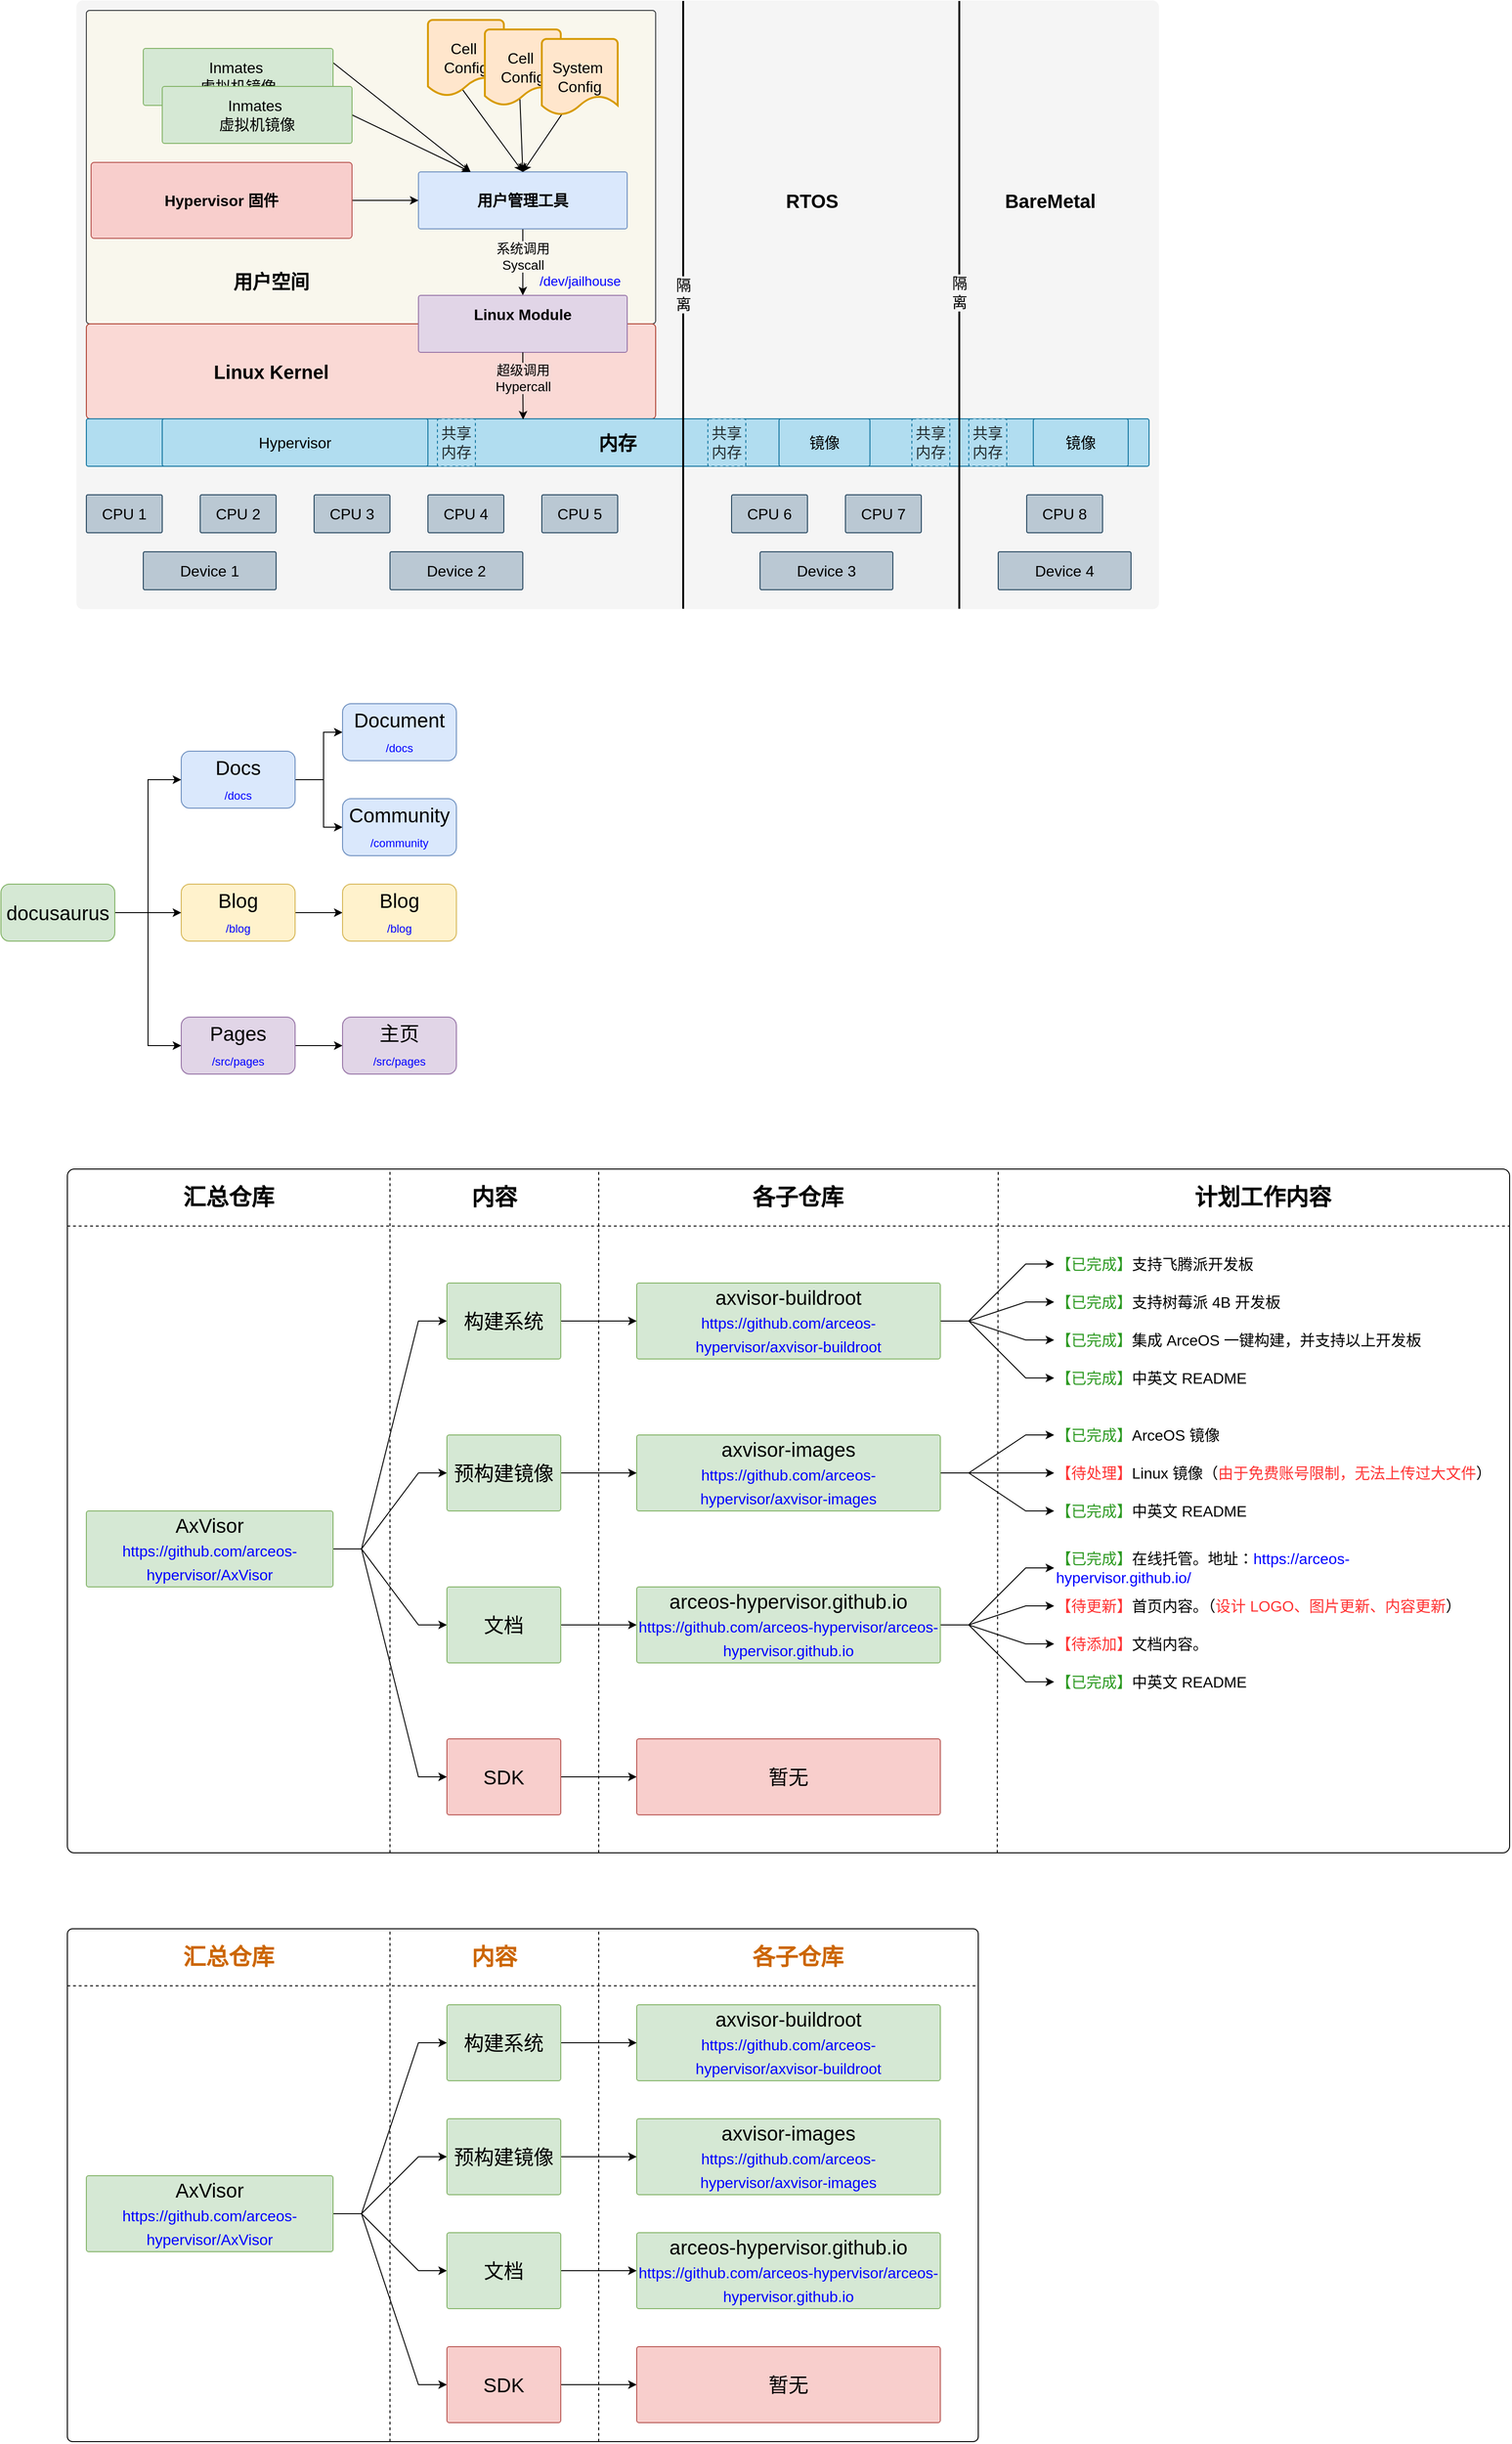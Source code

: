 <mxfile version="25.0.2" pages="3">
  <diagram name="arch" id="rNTYED_7a2Aj9E38WNS2">
    <mxGraphModel dx="5826" dy="1261" grid="1" gridSize="10" guides="1" tooltips="1" connect="1" arrows="1" fold="1" page="1" pageScale="1" pageWidth="3300" pageHeight="4681" math="0" shadow="0">
      <root>
        <mxCell id="0" />
        <mxCell id="1" parent="0" />
        <mxCell id="3QvV6O01AaaEbR5ZJW54-63" value="" style="rounded=1;whiteSpace=wrap;html=1;arcSize=1;fillColor=none;" parent="1" vertex="1">
          <mxGeometry x="-2120" y="3280" width="1520" height="720" as="geometry" />
        </mxCell>
        <mxCell id="HLDd70Ju9NzBNmdh7EJk-54" value="" style="rounded=1;whiteSpace=wrap;html=1;arcSize=1;fontSize=16;fillColor=#f5f5f5;strokeColor=#f5f5f5;fontColor=#333333;labelBackgroundColor=#f5f5f5;" parent="1" vertex="1">
          <mxGeometry x="-2110" y="2050" width="1140" height="640" as="geometry" />
        </mxCell>
        <mxCell id="HLDd70Ju9NzBNmdh7EJk-55" value="" style="rounded=1;whiteSpace=wrap;html=1;arcSize=1;fontSize=16;fillColor=#f9f7ed;strokeColor=#36393d;" parent="1" vertex="1">
          <mxGeometry x="-2100" y="2060" width="600" height="330" as="geometry" />
        </mxCell>
        <mxCell id="HLDd70Ju9NzBNmdh7EJk-56" style="rounded=0;orthogonalLoop=1;jettySize=auto;html=1;entryX=0.25;entryY=0;entryDx=0;entryDy=0;exitX=1;exitY=0.25;exitDx=0;exitDy=0;" parent="1" source="HLDd70Ju9NzBNmdh7EJk-57" target="HLDd70Ju9NzBNmdh7EJk-61" edge="1">
          <mxGeometry relative="1" as="geometry" />
        </mxCell>
        <mxCell id="HLDd70Ju9NzBNmdh7EJk-57" value="Inmates&amp;nbsp;&lt;div&gt;虚拟机镜像&lt;/div&gt;" style="rounded=1;whiteSpace=wrap;html=1;arcSize=4;fontSize=16;fillColor=#d5e8d4;strokeColor=#82b366;" parent="1" vertex="1">
          <mxGeometry x="-2040" y="2100" width="200" height="60" as="geometry" />
        </mxCell>
        <mxCell id="HLDd70Ju9NzBNmdh7EJk-58" value="" style="rounded=1;whiteSpace=wrap;html=1;arcSize=4;fontSize=16;fillColor=#fad9d5;strokeColor=#ae4132;" parent="1" vertex="1">
          <mxGeometry x="-2100" y="2390" width="600" height="100" as="geometry" />
        </mxCell>
        <mxCell id="HLDd70Ju9NzBNmdh7EJk-59" style="edgeStyle=orthogonalEdgeStyle;rounded=0;orthogonalLoop=1;jettySize=auto;html=1;" parent="1" source="HLDd70Ju9NzBNmdh7EJk-61" target="HLDd70Ju9NzBNmdh7EJk-68" edge="1">
          <mxGeometry relative="1" as="geometry" />
        </mxCell>
        <mxCell id="HLDd70Ju9NzBNmdh7EJk-60" value="&lt;span style=&quot;font-size: 14px;&quot;&gt;系统调用&lt;/span&gt;&lt;div style=&quot;font-size: 14px;&quot;&gt;Syscall&lt;/div&gt;" style="edgeLabel;html=1;align=center;verticalAlign=middle;resizable=0;points=[];fontSize=14;labelBackgroundColor=#f9f7ee;" parent="HLDd70Ju9NzBNmdh7EJk-59" vertex="1" connectable="0">
          <mxGeometry x="-0.182" y="-1" relative="1" as="geometry">
            <mxPoint x="1" as="offset" />
          </mxGeometry>
        </mxCell>
        <mxCell id="HLDd70Ju9NzBNmdh7EJk-61" value="&lt;b&gt;&lt;span style=&quot;background-color: initial;&quot;&gt;用户管理工具&lt;/span&gt;&lt;/b&gt;" style="rounded=1;whiteSpace=wrap;html=1;arcSize=4;fontSize=16;fillColor=#dae8fc;strokeColor=#6c8ebf;" parent="1" vertex="1">
          <mxGeometry x="-1750" y="2230" width="220" height="60" as="geometry" />
        </mxCell>
        <mxCell id="HLDd70Ju9NzBNmdh7EJk-62" style="rounded=0;orthogonalLoop=1;jettySize=auto;html=1;entryX=0.5;entryY=0;entryDx=0;entryDy=0;exitX=0.454;exitY=0.915;exitDx=0;exitDy=0;exitPerimeter=0;" parent="1" source="HLDd70Ju9NzBNmdh7EJk-63" target="HLDd70Ju9NzBNmdh7EJk-61" edge="1">
          <mxGeometry relative="1" as="geometry" />
        </mxCell>
        <mxCell id="HLDd70Ju9NzBNmdh7EJk-63" value="Cell&amp;nbsp;&lt;div style=&quot;font-size: 16px;&quot;&gt;Config&lt;/div&gt;" style="strokeWidth=2;html=1;shape=mxgraph.flowchart.document2;whiteSpace=wrap;size=0.25;fontSize=16;fillColor=#ffe6cc;strokeColor=#d79b00;" parent="1" vertex="1">
          <mxGeometry x="-1740" y="2070" width="80" height="80" as="geometry" />
        </mxCell>
        <mxCell id="HLDd70Ju9NzBNmdh7EJk-64" style="rounded=0;orthogonalLoop=1;jettySize=auto;html=1;entryX=0.5;entryY=0;entryDx=0;entryDy=0;exitX=0.462;exitY=0.919;exitDx=0;exitDy=0;exitPerimeter=0;" parent="1" source="HLDd70Ju9NzBNmdh7EJk-65" target="HLDd70Ju9NzBNmdh7EJk-61" edge="1">
          <mxGeometry relative="1" as="geometry" />
        </mxCell>
        <mxCell id="HLDd70Ju9NzBNmdh7EJk-65" value="Cell&amp;nbsp;&lt;div style=&quot;font-size: 16px;&quot;&gt;Config&lt;/div&gt;" style="strokeWidth=2;html=1;shape=mxgraph.flowchart.document2;whiteSpace=wrap;size=0.25;fontSize=16;fillColor=#ffe6cc;strokeColor=#d79b00;" parent="1" vertex="1">
          <mxGeometry x="-1680" y="2080" width="80" height="80" as="geometry" />
        </mxCell>
        <mxCell id="HLDd70Ju9NzBNmdh7EJk-66" style="rounded=0;orthogonalLoop=1;jettySize=auto;html=1;entryX=0.5;entryY=0;entryDx=0;entryDy=0;exitX=0.265;exitY=0.99;exitDx=0;exitDy=0;exitPerimeter=0;" parent="1" source="HLDd70Ju9NzBNmdh7EJk-67" target="HLDd70Ju9NzBNmdh7EJk-61" edge="1">
          <mxGeometry relative="1" as="geometry" />
        </mxCell>
        <mxCell id="HLDd70Ju9NzBNmdh7EJk-67" value="System&lt;span style=&quot;background-color: initial;&quot;&gt;&amp;nbsp;&lt;/span&gt;&lt;div&gt;&lt;div style=&quot;font-size: 16px;&quot;&gt;Config&lt;/div&gt;&lt;/div&gt;" style="strokeWidth=2;html=1;shape=mxgraph.flowchart.document2;whiteSpace=wrap;size=0.25;fontSize=16;fillColor=#ffe6cc;strokeColor=#d79b00;" parent="1" vertex="1">
          <mxGeometry x="-1620" y="2090" width="80" height="80" as="geometry" />
        </mxCell>
        <mxCell id="HLDd70Ju9NzBNmdh7EJk-68" value="&lt;b&gt;Linux&amp;nbsp;&lt;span style=&quot;background-color: initial;&quot;&gt;Module&lt;/span&gt;&lt;/b&gt;&lt;div&gt;&lt;br&gt;&lt;/div&gt;" style="rounded=1;whiteSpace=wrap;html=1;arcSize=4;fontSize=16;fillColor=#e1d5e7;strokeColor=#9673a6;" parent="1" vertex="1">
          <mxGeometry x="-1750" y="2360" width="220" height="60" as="geometry" />
        </mxCell>
        <mxCell id="HLDd70Ju9NzBNmdh7EJk-69" value="&lt;b&gt;&lt;font style=&quot;font-size: 20px;&quot;&gt;Linux Kernel&lt;/font&gt;&lt;/b&gt;" style="text;html=1;align=center;verticalAlign=middle;whiteSpace=wrap;rounded=0;fontSize=16;" parent="1" vertex="1">
          <mxGeometry x="-1970" y="2420" width="130" height="40" as="geometry" />
        </mxCell>
        <mxCell id="HLDd70Ju9NzBNmdh7EJk-70" value="&lt;b&gt;&lt;font style=&quot;font-size: 20px;&quot;&gt;内存&lt;/font&gt;&lt;/b&gt;" style="rounded=1;whiteSpace=wrap;html=1;arcSize=4;fontSize=16;fillColor=#b1ddf0;strokeColor=#10739e;" parent="1" vertex="1">
          <mxGeometry x="-2100" y="2490" width="1120" height="50" as="geometry" />
        </mxCell>
        <mxCell id="HLDd70Ju9NzBNmdh7EJk-71" style="edgeStyle=orthogonalEdgeStyle;rounded=0;orthogonalLoop=1;jettySize=auto;html=1;" parent="1" source="HLDd70Ju9NzBNmdh7EJk-72" target="HLDd70Ju9NzBNmdh7EJk-61" edge="1">
          <mxGeometry relative="1" as="geometry" />
        </mxCell>
        <mxCell id="HLDd70Ju9NzBNmdh7EJk-72" value="&lt;b&gt;Hypervisor 固件&lt;/b&gt;" style="rounded=1;whiteSpace=wrap;html=1;arcSize=4;fontSize=16;fillColor=#f8cecc;strokeColor=#b85450;" parent="1" vertex="1">
          <mxGeometry x="-2095" y="2220" width="275" height="80" as="geometry" />
        </mxCell>
        <mxCell id="HLDd70Ju9NzBNmdh7EJk-73" style="rounded=0;orthogonalLoop=1;jettySize=auto;html=1;exitX=1;exitY=0.5;exitDx=0;exitDy=0;entryX=0.25;entryY=0;entryDx=0;entryDy=0;" parent="1" source="HLDd70Ju9NzBNmdh7EJk-74" target="HLDd70Ju9NzBNmdh7EJk-61" edge="1">
          <mxGeometry relative="1" as="geometry">
            <mxPoint x="-1650" y="2230" as="targetPoint" />
          </mxGeometry>
        </mxCell>
        <mxCell id="HLDd70Ju9NzBNmdh7EJk-74" value="Inmates&amp;nbsp;&lt;div&gt;虚拟机镜像&lt;/div&gt;" style="rounded=1;whiteSpace=wrap;html=1;arcSize=4;fontSize=16;fillColor=#d5e8d4;strokeColor=#82b366;" parent="1" vertex="1">
          <mxGeometry x="-2020" y="2140" width="200" height="60" as="geometry" />
        </mxCell>
        <mxCell id="HLDd70Ju9NzBNmdh7EJk-75" value="" style="endArrow=none;html=1;rounded=0;strokeWidth=2;" parent="1" edge="1">
          <mxGeometry width="50" height="50" relative="1" as="geometry">
            <mxPoint x="-1471" y="2690" as="sourcePoint" />
            <mxPoint x="-1471" y="2050" as="targetPoint" />
          </mxGeometry>
        </mxCell>
        <mxCell id="HLDd70Ju9NzBNmdh7EJk-76" value="&lt;font style=&quot;font-size: 16px;&quot;&gt;隔&lt;/font&gt;&lt;div&gt;&lt;font style=&quot;font-size: 16px;&quot;&gt;离&lt;/font&gt;&lt;/div&gt;" style="edgeLabel;html=1;align=center;verticalAlign=middle;resizable=0;points=[];labelBackgroundColor=#f5f5f5;" parent="HLDd70Ju9NzBNmdh7EJk-75" vertex="1" connectable="0">
          <mxGeometry x="0.035" relative="1" as="geometry">
            <mxPoint as="offset" />
          </mxGeometry>
        </mxCell>
        <mxCell id="HLDd70Ju9NzBNmdh7EJk-77" value="CPU 1" style="rounded=1;whiteSpace=wrap;html=1;arcSize=4;fontSize=16;fillColor=#bac8d3;strokeColor=#23445d;" parent="1" vertex="1">
          <mxGeometry x="-2100" y="2570" width="80" height="40" as="geometry" />
        </mxCell>
        <mxCell id="HLDd70Ju9NzBNmdh7EJk-78" value="CPU 2" style="rounded=1;whiteSpace=wrap;html=1;arcSize=4;fontSize=16;fillColor=#bac8d3;strokeColor=#23445d;" parent="1" vertex="1">
          <mxGeometry x="-1980" y="2570" width="80" height="40" as="geometry" />
        </mxCell>
        <mxCell id="HLDd70Ju9NzBNmdh7EJk-79" value="CPU 3" style="rounded=1;whiteSpace=wrap;html=1;arcSize=4;fontSize=16;fillColor=#bac8d3;strokeColor=#23445d;" parent="1" vertex="1">
          <mxGeometry x="-1860" y="2570" width="80" height="40" as="geometry" />
        </mxCell>
        <mxCell id="HLDd70Ju9NzBNmdh7EJk-80" value="CPU 4" style="rounded=1;whiteSpace=wrap;html=1;arcSize=4;fontSize=16;fillColor=#bac8d3;strokeColor=#23445d;" parent="1" vertex="1">
          <mxGeometry x="-1740" y="2570" width="80" height="40" as="geometry" />
        </mxCell>
        <mxCell id="HLDd70Ju9NzBNmdh7EJk-81" value="CPU 5" style="rounded=1;whiteSpace=wrap;html=1;arcSize=4;fontSize=16;fillColor=#bac8d3;strokeColor=#23445d;" parent="1" vertex="1">
          <mxGeometry x="-1620" y="2570" width="80" height="40" as="geometry" />
        </mxCell>
        <mxCell id="HLDd70Ju9NzBNmdh7EJk-82" value="CPU 6" style="rounded=1;whiteSpace=wrap;html=1;arcSize=4;fontSize=16;fillColor=#bac8d3;strokeColor=#23445d;" parent="1" vertex="1">
          <mxGeometry x="-1420" y="2570" width="80" height="40" as="geometry" />
        </mxCell>
        <mxCell id="HLDd70Ju9NzBNmdh7EJk-83" value="CPU 7" style="rounded=1;whiteSpace=wrap;html=1;arcSize=4;fontSize=16;fillColor=#bac8d3;strokeColor=#23445d;" parent="1" vertex="1">
          <mxGeometry x="-1300" y="2570" width="80" height="40" as="geometry" />
        </mxCell>
        <mxCell id="HLDd70Ju9NzBNmdh7EJk-84" value="CPU 8" style="rounded=1;whiteSpace=wrap;html=1;arcSize=4;fontSize=16;fillColor=#bac8d3;strokeColor=#23445d;" parent="1" vertex="1">
          <mxGeometry x="-1109" y="2570" width="80" height="40" as="geometry" />
        </mxCell>
        <mxCell id="HLDd70Ju9NzBNmdh7EJk-85" value="" style="endArrow=none;html=1;rounded=0;strokeWidth=2;" parent="1" edge="1">
          <mxGeometry width="50" height="50" relative="1" as="geometry">
            <mxPoint x="-1180" y="2690" as="sourcePoint" />
            <mxPoint x="-1180" y="2050" as="targetPoint" />
          </mxGeometry>
        </mxCell>
        <mxCell id="HLDd70Ju9NzBNmdh7EJk-86" value="&lt;font style=&quot;font-size: 16px;&quot;&gt;隔&lt;/font&gt;&lt;div&gt;&lt;font style=&quot;font-size: 16px;&quot;&gt;离&lt;/font&gt;&lt;/div&gt;" style="edgeLabel;html=1;align=center;verticalAlign=middle;resizable=0;points=[];labelBackgroundColor=#f5f5f5;" parent="HLDd70Ju9NzBNmdh7EJk-85" vertex="1" connectable="0">
          <mxGeometry x="0.04" relative="1" as="geometry">
            <mxPoint as="offset" />
          </mxGeometry>
        </mxCell>
        <mxCell id="HLDd70Ju9NzBNmdh7EJk-87" value="&lt;font style=&quot;font-size: 20px;&quot;&gt;用户空间&lt;/font&gt;" style="text;html=1;align=center;verticalAlign=middle;whiteSpace=wrap;rounded=0;fontSize=16;fontStyle=1" parent="1" vertex="1">
          <mxGeometry x="-1970" y="2330" width="130" height="30" as="geometry" />
        </mxCell>
        <mxCell id="HLDd70Ju9NzBNmdh7EJk-88" value="Hypervisor" style="rounded=1;whiteSpace=wrap;html=1;arcSize=4;fontSize=16;fillColor=#b1ddf0;strokeColor=#10739e;" parent="1" vertex="1">
          <mxGeometry x="-2020" y="2490" width="280" height="50" as="geometry" />
        </mxCell>
        <mxCell id="HLDd70Ju9NzBNmdh7EJk-89" value="镜像" style="rounded=1;whiteSpace=wrap;html=1;arcSize=4;fontSize=16;fillColor=#b1ddf0;strokeColor=#10739e;" parent="1" vertex="1">
          <mxGeometry x="-1370" y="2490" width="95.83" height="50" as="geometry" />
        </mxCell>
        <mxCell id="HLDd70Ju9NzBNmdh7EJk-90" value="镜像" style="rounded=1;whiteSpace=wrap;html=1;arcSize=4;fontSize=16;fillColor=#b1ddf0;strokeColor=#10739e;" parent="1" vertex="1">
          <mxGeometry x="-1102" y="2490" width="100" height="50" as="geometry" />
        </mxCell>
        <mxCell id="HLDd70Ju9NzBNmdh7EJk-91" value="共享内存" style="rounded=1;whiteSpace=wrap;html=1;arcSize=4;fontSize=16;fillColor=#b1ddf0;strokeColor=#10739e;dashed=1;textOpacity=80;" parent="1" vertex="1">
          <mxGeometry x="-1730" y="2490" width="40" height="50" as="geometry" />
        </mxCell>
        <mxCell id="HLDd70Ju9NzBNmdh7EJk-92" value="共享内存" style="rounded=1;whiteSpace=wrap;html=1;arcSize=4;fontSize=16;fillColor=#b1ddf0;strokeColor=#10739e;dashed=1;textOpacity=80;" parent="1" vertex="1">
          <mxGeometry x="-1445" y="2490" width="40" height="50" as="geometry" />
        </mxCell>
        <mxCell id="HLDd70Ju9NzBNmdh7EJk-93" value="共享内存" style="rounded=1;whiteSpace=wrap;html=1;arcSize=4;fontSize=16;fillColor=#b1ddf0;strokeColor=#10739e;dashed=1;textOpacity=80;" parent="1" vertex="1">
          <mxGeometry x="-1230" y="2490" width="40" height="50" as="geometry" />
        </mxCell>
        <mxCell id="HLDd70Ju9NzBNmdh7EJk-94" value="共享内存" style="rounded=1;whiteSpace=wrap;html=1;arcSize=4;fontSize=16;fillColor=#b1ddf0;strokeColor=#10739e;dashed=1;textOpacity=80;" parent="1" vertex="1">
          <mxGeometry x="-1170" y="2490" width="40" height="50" as="geometry" />
        </mxCell>
        <mxCell id="HLDd70Ju9NzBNmdh7EJk-95" style="edgeStyle=orthogonalEdgeStyle;rounded=0;orthogonalLoop=1;jettySize=auto;html=1;entryX=0.411;entryY=0.015;entryDx=0;entryDy=0;entryPerimeter=0;" parent="1" source="HLDd70Ju9NzBNmdh7EJk-68" target="HLDd70Ju9NzBNmdh7EJk-70" edge="1">
          <mxGeometry relative="1" as="geometry" />
        </mxCell>
        <mxCell id="HLDd70Ju9NzBNmdh7EJk-96" value="&lt;span style=&quot;font-size: 14px;&quot;&gt;超级调用&lt;/span&gt;&lt;div style=&quot;font-size: 14px;&quot;&gt;Hypercall&lt;/div&gt;" style="edgeLabel;html=1;align=center;verticalAlign=middle;resizable=0;points=[];fontSize=14;labelBackgroundColor=#f7d9d6;" parent="HLDd70Ju9NzBNmdh7EJk-95" vertex="1" connectable="0">
          <mxGeometry x="-0.246" relative="1" as="geometry">
            <mxPoint as="offset" />
          </mxGeometry>
        </mxCell>
        <mxCell id="HLDd70Ju9NzBNmdh7EJk-97" value="Device 1" style="rounded=1;whiteSpace=wrap;html=1;arcSize=4;fontSize=16;fillColor=#bac8d3;strokeColor=#23445d;" parent="1" vertex="1">
          <mxGeometry x="-2040" y="2630" width="140" height="40" as="geometry" />
        </mxCell>
        <mxCell id="HLDd70Ju9NzBNmdh7EJk-98" value="Device 2" style="rounded=1;whiteSpace=wrap;html=1;arcSize=4;fontSize=16;fillColor=#bac8d3;strokeColor=#23445d;" parent="1" vertex="1">
          <mxGeometry x="-1780" y="2630" width="140" height="40" as="geometry" />
        </mxCell>
        <mxCell id="HLDd70Ju9NzBNmdh7EJk-99" value="Device 3" style="rounded=1;whiteSpace=wrap;html=1;arcSize=4;fontSize=16;fillColor=#bac8d3;strokeColor=#23445d;" parent="1" vertex="1">
          <mxGeometry x="-1390" y="2630" width="140" height="40" as="geometry" />
        </mxCell>
        <mxCell id="HLDd70Ju9NzBNmdh7EJk-100" value="Device 4" style="rounded=1;whiteSpace=wrap;html=1;arcSize=4;fontSize=16;fillColor=#bac8d3;strokeColor=#23445d;" parent="1" vertex="1">
          <mxGeometry x="-1139" y="2630" width="140" height="40" as="geometry" />
        </mxCell>
        <mxCell id="HLDd70Ju9NzBNmdh7EJk-104" value="&lt;span style=&quot;font-size: 20px;&quot;&gt;RTOS&lt;/span&gt;" style="text;html=1;align=center;verticalAlign=middle;whiteSpace=wrap;rounded=0;fontSize=16;fontStyle=1" parent="1" vertex="1">
          <mxGeometry x="-1420.0" y="2200" width="170" height="120" as="geometry" />
        </mxCell>
        <mxCell id="HLDd70Ju9NzBNmdh7EJk-105" value="&lt;span style=&quot;font-size: 20px;&quot;&gt;BareMetal&lt;/span&gt;" style="text;html=1;align=center;verticalAlign=middle;whiteSpace=wrap;rounded=0;fontSize=16;fontStyle=1" parent="1" vertex="1">
          <mxGeometry x="-1169" y="2200" width="170" height="120" as="geometry" />
        </mxCell>
        <mxCell id="HLDd70Ju9NzBNmdh7EJk-106" value="&lt;span style=&quot;font-size: 14px; text-wrap: nowrap;&quot;&gt;&lt;font color=&quot;#0000ff&quot;&gt;/dev/jailhouse&lt;/font&gt;&lt;/span&gt;" style="text;html=1;align=center;verticalAlign=middle;whiteSpace=wrap;rounded=0;" parent="1" vertex="1">
          <mxGeometry x="-1627.5" y="2330" width="95" height="30" as="geometry" />
        </mxCell>
        <mxCell id="2mQYzaRuxB6IcJXZLTx1-15" style="edgeStyle=orthogonalEdgeStyle;rounded=0;orthogonalLoop=1;jettySize=auto;html=1;fontSize=21;" parent="1" source="2mQYzaRuxB6IcJXZLTx1-2" target="2mQYzaRuxB6IcJXZLTx1-13" edge="1">
          <mxGeometry relative="1" as="geometry" />
        </mxCell>
        <mxCell id="2mQYzaRuxB6IcJXZLTx1-2" value="Blog&lt;div&gt;&lt;span style=&quot;color: rgb(0, 0, 255); font-size: 12px;&quot;&gt;/blog&lt;/span&gt;&lt;br&gt;&lt;/div&gt;" style="rounded=1;whiteSpace=wrap;html=1;fontSize=21;fillColor=#fff2cc;strokeColor=#d6b656;" parent="1" vertex="1">
          <mxGeometry x="-2000" y="2980" width="120" height="60" as="geometry" />
        </mxCell>
        <mxCell id="2mQYzaRuxB6IcJXZLTx1-16" style="edgeStyle=orthogonalEdgeStyle;rounded=0;orthogonalLoop=1;jettySize=auto;html=1;fontSize=21;" parent="1" source="2mQYzaRuxB6IcJXZLTx1-3" target="2mQYzaRuxB6IcJXZLTx1-10" edge="1">
          <mxGeometry relative="1" as="geometry" />
        </mxCell>
        <mxCell id="2mQYzaRuxB6IcJXZLTx1-3" value="&lt;span style=&quot;font-size: 21px;&quot;&gt;Pages&lt;/span&gt;&lt;div&gt;&lt;span style=&quot;color: rgb(0, 0, 255); font-size: 12px;&quot;&gt;/src/pages&lt;/span&gt;&lt;span style=&quot;font-size: 21px;&quot;&gt;&lt;br&gt;&lt;/span&gt;&lt;/div&gt;" style="rounded=1;whiteSpace=wrap;html=1;fontSize=21;fontStyle=0;fillColor=#e1d5e7;strokeColor=#9673a6;" parent="1" vertex="1">
          <mxGeometry x="-2000" y="3120" width="120" height="60" as="geometry" />
        </mxCell>
        <mxCell id="2mQYzaRuxB6IcJXZLTx1-12" style="edgeStyle=orthogonalEdgeStyle;rounded=0;orthogonalLoop=1;jettySize=auto;html=1;entryX=0;entryY=0.5;entryDx=0;entryDy=0;fontSize=21;" parent="1" source="2mQYzaRuxB6IcJXZLTx1-4" target="2mQYzaRuxB6IcJXZLTx1-11" edge="1">
          <mxGeometry relative="1" as="geometry">
            <Array as="points">
              <mxPoint x="-1850" y="2870" />
              <mxPoint x="-1850" y="2820" />
            </Array>
          </mxGeometry>
        </mxCell>
        <mxCell id="2mQYzaRuxB6IcJXZLTx1-14" style="edgeStyle=orthogonalEdgeStyle;rounded=0;orthogonalLoop=1;jettySize=auto;html=1;fontSize=21;" parent="1" source="2mQYzaRuxB6IcJXZLTx1-4" target="2mQYzaRuxB6IcJXZLTx1-6" edge="1">
          <mxGeometry relative="1" as="geometry">
            <Array as="points">
              <mxPoint x="-1850" y="2870" />
              <mxPoint x="-1850" y="2920" />
            </Array>
          </mxGeometry>
        </mxCell>
        <mxCell id="2mQYzaRuxB6IcJXZLTx1-4" value="Docs&lt;div&gt;&lt;span style=&quot;color: rgb(0, 0, 255); font-size: 12px;&quot;&gt;/docs&lt;/span&gt;&lt;br&gt;&lt;/div&gt;" style="rounded=1;whiteSpace=wrap;html=1;fontSize=21;fillColor=#dae8fc;strokeColor=#6c8ebf;" parent="1" vertex="1">
          <mxGeometry x="-2000" y="2840" width="120" height="60" as="geometry" />
        </mxCell>
        <mxCell id="2mQYzaRuxB6IcJXZLTx1-6" value="Community&lt;div&gt;&lt;span style=&quot;color: rgb(0, 0, 255); font-size: 12px;&quot;&gt;/community&lt;/span&gt;&lt;br&gt;&lt;/div&gt;" style="rounded=1;whiteSpace=wrap;html=1;fontSize=21;fillColor=#dae8fc;strokeColor=#6c8ebf;" parent="1" vertex="1">
          <mxGeometry x="-1830" y="2890" width="120" height="60" as="geometry" />
        </mxCell>
        <mxCell id="2mQYzaRuxB6IcJXZLTx1-17" style="edgeStyle=orthogonalEdgeStyle;rounded=0;orthogonalLoop=1;jettySize=auto;html=1;entryX=0;entryY=0.5;entryDx=0;entryDy=0;fontSize=21;" parent="1" source="2mQYzaRuxB6IcJXZLTx1-9" target="2mQYzaRuxB6IcJXZLTx1-4" edge="1">
          <mxGeometry relative="1" as="geometry" />
        </mxCell>
        <mxCell id="2mQYzaRuxB6IcJXZLTx1-18" style="edgeStyle=orthogonalEdgeStyle;rounded=0;orthogonalLoop=1;jettySize=auto;html=1;fontSize=21;" parent="1" source="2mQYzaRuxB6IcJXZLTx1-9" target="2mQYzaRuxB6IcJXZLTx1-2" edge="1">
          <mxGeometry relative="1" as="geometry" />
        </mxCell>
        <mxCell id="2mQYzaRuxB6IcJXZLTx1-19" style="edgeStyle=orthogonalEdgeStyle;rounded=0;orthogonalLoop=1;jettySize=auto;html=1;entryX=0;entryY=0.5;entryDx=0;entryDy=0;fontSize=21;" parent="1" source="2mQYzaRuxB6IcJXZLTx1-9" target="2mQYzaRuxB6IcJXZLTx1-3" edge="1">
          <mxGeometry relative="1" as="geometry" />
        </mxCell>
        <mxCell id="2mQYzaRuxB6IcJXZLTx1-9" value="docusaurus" style="rounded=1;whiteSpace=wrap;html=1;fontSize=21;fillColor=#d5e8d4;strokeColor=#82b366;" parent="1" vertex="1">
          <mxGeometry x="-2190" y="2980" width="120" height="60" as="geometry" />
        </mxCell>
        <mxCell id="2mQYzaRuxB6IcJXZLTx1-10" value="主页&lt;div&gt;&lt;span style=&quot;color: rgb(0, 0, 255); font-size: 12px;&quot;&gt;/src/pages&lt;/span&gt;&lt;br&gt;&lt;/div&gt;" style="rounded=1;whiteSpace=wrap;html=1;fontSize=21;fillColor=#e1d5e7;strokeColor=#9673a6;" parent="1" vertex="1">
          <mxGeometry x="-1830" y="3120" width="120" height="60" as="geometry" />
        </mxCell>
        <mxCell id="2mQYzaRuxB6IcJXZLTx1-11" value="Document&lt;div&gt;&lt;span style=&quot;color: rgb(0, 0, 255); font-size: 12px;&quot;&gt;/docs&lt;/span&gt;&lt;br&gt;&lt;/div&gt;" style="rounded=1;whiteSpace=wrap;html=1;fontSize=21;fillColor=#dae8fc;strokeColor=#6c8ebf;" parent="1" vertex="1">
          <mxGeometry x="-1830" y="2790" width="120" height="60" as="geometry" />
        </mxCell>
        <mxCell id="2mQYzaRuxB6IcJXZLTx1-13" value="Blog&lt;div&gt;&lt;span style=&quot;color: rgb(0, 0, 255); font-size: 12px;&quot;&gt;/blog&lt;/span&gt;&lt;br&gt;&lt;/div&gt;" style="rounded=1;whiteSpace=wrap;html=1;fontSize=21;fillColor=#fff2cc;strokeColor=#d6b656;" parent="1" vertex="1">
          <mxGeometry x="-1830" y="2980" width="120" height="60" as="geometry" />
        </mxCell>
        <mxCell id="3QvV6O01AaaEbR5ZJW54-53" style="edgeStyle=entityRelationEdgeStyle;rounded=0;orthogonalLoop=1;jettySize=auto;html=1;" parent="1" source="3QvV6O01AaaEbR5ZJW54-11" target="3QvV6O01AaaEbR5ZJW54-51" edge="1">
          <mxGeometry relative="1" as="geometry" />
        </mxCell>
        <mxCell id="3QvV6O01AaaEbR5ZJW54-54" style="edgeStyle=entityRelationEdgeStyle;rounded=0;orthogonalLoop=1;jettySize=auto;html=1;" parent="1" source="3QvV6O01AaaEbR5ZJW54-11" target="3QvV6O01AaaEbR5ZJW54-52" edge="1">
          <mxGeometry relative="1" as="geometry" />
        </mxCell>
        <mxCell id="3QvV6O01AaaEbR5ZJW54-55" style="edgeStyle=entityRelationEdgeStyle;rounded=0;orthogonalLoop=1;jettySize=auto;html=1;" parent="1" source="3QvV6O01AaaEbR5ZJW54-11" target="3QvV6O01AaaEbR5ZJW54-50" edge="1">
          <mxGeometry relative="1" as="geometry" />
        </mxCell>
        <mxCell id="3QvV6O01AaaEbR5ZJW54-57" style="edgeStyle=entityRelationEdgeStyle;rounded=0;orthogonalLoop=1;jettySize=auto;html=1;entryX=0;entryY=0.5;entryDx=0;entryDy=0;" parent="1" source="3QvV6O01AaaEbR5ZJW54-11" target="3QvV6O01AaaEbR5ZJW54-56" edge="1">
          <mxGeometry relative="1" as="geometry" />
        </mxCell>
        <mxCell id="3QvV6O01AaaEbR5ZJW54-11" value="arceos-hypervisor.github.io&lt;div&gt;&lt;span style=&quot;color: rgb(0, 0, 255); font-size: 16px; background-color: initial;&quot;&gt;https://github.com/arceos-hypervisor/arceos-hypervisor.github.io&lt;/span&gt;&lt;br&gt;&lt;/div&gt;" style="rounded=1;whiteSpace=wrap;html=1;fontSize=21;fillColor=#d5e8d4;strokeColor=#82b366;arcSize=3;" parent="1" vertex="1">
          <mxGeometry x="-1520" y="3720" width="320" height="80" as="geometry" />
        </mxCell>
        <mxCell id="3QvV6O01AaaEbR5ZJW54-47" style="edgeStyle=entityRelationEdgeStyle;rounded=0;orthogonalLoop=1;jettySize=auto;html=1;" parent="1" source="3QvV6O01AaaEbR5ZJW54-23" target="3QvV6O01AaaEbR5ZJW54-45" edge="1">
          <mxGeometry relative="1" as="geometry" />
        </mxCell>
        <mxCell id="3QvV6O01AaaEbR5ZJW54-48" style="edgeStyle=entityRelationEdgeStyle;rounded=0;orthogonalLoop=1;jettySize=auto;html=1;" parent="1" source="3QvV6O01AaaEbR5ZJW54-23" target="3QvV6O01AaaEbR5ZJW54-46" edge="1">
          <mxGeometry relative="1" as="geometry" />
        </mxCell>
        <mxCell id="3QvV6O01AaaEbR5ZJW54-49" style="edgeStyle=entityRelationEdgeStyle;rounded=0;orthogonalLoop=1;jettySize=auto;html=1;" parent="1" source="3QvV6O01AaaEbR5ZJW54-23" target="3QvV6O01AaaEbR5ZJW54-44" edge="1">
          <mxGeometry relative="1" as="geometry" />
        </mxCell>
        <mxCell id="3QvV6O01AaaEbR5ZJW54-23" value="&lt;div&gt;axvisor-images&lt;/div&gt;&lt;div&gt;&lt;font color=&quot;#0000ff&quot;&gt;&lt;span style=&quot;font-size: 16px;&quot;&gt;https://github.com/arceos-hypervisor/axvisor-images&lt;/span&gt;&lt;/font&gt;&lt;br&gt;&lt;/div&gt;" style="rounded=1;whiteSpace=wrap;html=1;fontSize=21;fillColor=#d5e8d4;strokeColor=#82b366;arcSize=3;" parent="1" vertex="1">
          <mxGeometry x="-1520" y="3560" width="320" height="80" as="geometry" />
        </mxCell>
        <mxCell id="3QvV6O01AaaEbR5ZJW54-39" style="edgeStyle=entityRelationEdgeStyle;rounded=0;orthogonalLoop=1;jettySize=auto;html=1;" parent="1" source="3QvV6O01AaaEbR5ZJW54-24" target="3QvV6O01AaaEbR5ZJW54-35" edge="1">
          <mxGeometry relative="1" as="geometry" />
        </mxCell>
        <mxCell id="3QvV6O01AaaEbR5ZJW54-40" style="edgeStyle=entityRelationEdgeStyle;rounded=0;orthogonalLoop=1;jettySize=auto;html=1;" parent="1" source="3QvV6O01AaaEbR5ZJW54-24" target="3QvV6O01AaaEbR5ZJW54-36" edge="1">
          <mxGeometry relative="1" as="geometry" />
        </mxCell>
        <mxCell id="3QvV6O01AaaEbR5ZJW54-41" style="edgeStyle=entityRelationEdgeStyle;rounded=0;orthogonalLoop=1;jettySize=auto;html=1;" parent="1" source="3QvV6O01AaaEbR5ZJW54-24" target="3QvV6O01AaaEbR5ZJW54-38" edge="1">
          <mxGeometry relative="1" as="geometry" />
        </mxCell>
        <mxCell id="3QvV6O01AaaEbR5ZJW54-42" style="edgeStyle=entityRelationEdgeStyle;rounded=0;orthogonalLoop=1;jettySize=auto;html=1;" parent="1" source="3QvV6O01AaaEbR5ZJW54-24" target="3QvV6O01AaaEbR5ZJW54-37" edge="1">
          <mxGeometry relative="1" as="geometry" />
        </mxCell>
        <mxCell id="3QvV6O01AaaEbR5ZJW54-24" value="&lt;div&gt;axvisor-buildroot&lt;br&gt;&lt;/div&gt;&lt;div&gt;&lt;font color=&quot;#0000ff&quot;&gt;&lt;span style=&quot;font-size: 16px;&quot;&gt;https://github.com/arceos-hypervisor/axvisor-buildroot&lt;/span&gt;&lt;/font&gt;&lt;br&gt;&lt;/div&gt;" style="rounded=1;whiteSpace=wrap;html=1;fontSize=21;fillColor=#d5e8d4;strokeColor=#82b366;arcSize=3;" parent="1" vertex="1">
          <mxGeometry x="-1520" y="3400" width="320" height="80" as="geometry" />
        </mxCell>
        <mxCell id="3QvV6O01AaaEbR5ZJW54-29" style="edgeStyle=entityRelationEdgeStyle;rounded=0;orthogonalLoop=1;jettySize=auto;html=1;entryX=0;entryY=0.5;entryDx=0;entryDy=0;" parent="1" source="3QvV6O01AaaEbR5ZJW54-25" target="3QvV6O01AaaEbR5ZJW54-26" edge="1">
          <mxGeometry relative="1" as="geometry" />
        </mxCell>
        <mxCell id="3QvV6O01AaaEbR5ZJW54-30" style="edgeStyle=entityRelationEdgeStyle;rounded=0;orthogonalLoop=1;jettySize=auto;html=1;" parent="1" source="3QvV6O01AaaEbR5ZJW54-25" target="3QvV6O01AaaEbR5ZJW54-27" edge="1">
          <mxGeometry relative="1" as="geometry" />
        </mxCell>
        <mxCell id="3QvV6O01AaaEbR5ZJW54-31" style="edgeStyle=entityRelationEdgeStyle;rounded=0;orthogonalLoop=1;jettySize=auto;html=1;entryX=0;entryY=0.5;entryDx=0;entryDy=0;" parent="1" source="3QvV6O01AaaEbR5ZJW54-25" target="3QvV6O01AaaEbR5ZJW54-28" edge="1">
          <mxGeometry relative="1" as="geometry" />
        </mxCell>
        <mxCell id="hH2JWxC8rSkukghX7l9r-6" style="edgeStyle=entityRelationEdgeStyle;rounded=0;orthogonalLoop=1;jettySize=auto;html=1;entryX=0;entryY=0.5;entryDx=0;entryDy=0;" edge="1" parent="1" source="3QvV6O01AaaEbR5ZJW54-25" target="hH2JWxC8rSkukghX7l9r-1">
          <mxGeometry relative="1" as="geometry" />
        </mxCell>
        <mxCell id="3QvV6O01AaaEbR5ZJW54-25" value="&lt;div&gt;AxVisor&lt;/div&gt;&lt;div&gt;&lt;font color=&quot;#0000ff&quot;&gt;&lt;span style=&quot;font-size: 16px;&quot;&gt;https://github.com/arceos-hypervisor/AxVisor&lt;/span&gt;&lt;/font&gt;&lt;br&gt;&lt;/div&gt;" style="rounded=1;whiteSpace=wrap;html=1;fontSize=21;fillColor=#d5e8d4;strokeColor=#82b366;arcSize=3;" parent="1" vertex="1">
          <mxGeometry x="-2100" y="3640" width="260" height="80" as="geometry" />
        </mxCell>
        <mxCell id="3QvV6O01AaaEbR5ZJW54-32" style="edgeStyle=orthogonalEdgeStyle;rounded=0;orthogonalLoop=1;jettySize=auto;html=1;" parent="1" source="3QvV6O01AaaEbR5ZJW54-26" target="3QvV6O01AaaEbR5ZJW54-24" edge="1">
          <mxGeometry relative="1" as="geometry" />
        </mxCell>
        <mxCell id="3QvV6O01AaaEbR5ZJW54-26" value="&lt;div&gt;构建系统&lt;/div&gt;" style="rounded=1;whiteSpace=wrap;html=1;fontSize=21;fillColor=#d5e8d4;strokeColor=#82b366;arcSize=3;" parent="1" vertex="1">
          <mxGeometry x="-1720" y="3400" width="120" height="80" as="geometry" />
        </mxCell>
        <mxCell id="3QvV6O01AaaEbR5ZJW54-33" style="edgeStyle=orthogonalEdgeStyle;rounded=0;orthogonalLoop=1;jettySize=auto;html=1;" parent="1" source="3QvV6O01AaaEbR5ZJW54-27" target="3QvV6O01AaaEbR5ZJW54-23" edge="1">
          <mxGeometry relative="1" as="geometry" />
        </mxCell>
        <mxCell id="3QvV6O01AaaEbR5ZJW54-27" value="&lt;div&gt;预构建镜像&lt;/div&gt;" style="rounded=1;whiteSpace=wrap;html=1;fontSize=21;fillColor=#d5e8d4;strokeColor=#82b366;arcSize=3;" parent="1" vertex="1">
          <mxGeometry x="-1720" y="3560" width="120" height="80" as="geometry" />
        </mxCell>
        <mxCell id="3QvV6O01AaaEbR5ZJW54-34" style="edgeStyle=orthogonalEdgeStyle;rounded=0;orthogonalLoop=1;jettySize=auto;html=1;" parent="1" source="3QvV6O01AaaEbR5ZJW54-28" target="3QvV6O01AaaEbR5ZJW54-11" edge="1">
          <mxGeometry relative="1" as="geometry" />
        </mxCell>
        <mxCell id="3QvV6O01AaaEbR5ZJW54-28" value="&lt;div&gt;文档&lt;/div&gt;" style="rounded=1;whiteSpace=wrap;html=1;fontSize=21;fillColor=#d5e8d4;strokeColor=#82b366;arcSize=3;" parent="1" vertex="1">
          <mxGeometry x="-1720" y="3720" width="120" height="80" as="geometry" />
        </mxCell>
        <mxCell id="3QvV6O01AaaEbR5ZJW54-35" value="&lt;font color=&quot;#2b9920&quot;&gt;【已完成】&lt;/font&gt;支持飞腾派开发板" style="text;html=1;align=left;verticalAlign=middle;whiteSpace=wrap;rounded=0;fontSize=16;" parent="1" vertex="1">
          <mxGeometry x="-1080" y="3360" width="240" height="40" as="geometry" />
        </mxCell>
        <mxCell id="3QvV6O01AaaEbR5ZJW54-36" value="&lt;font color=&quot;#2b9920&quot;&gt;【已完成】&lt;/font&gt;支持树莓派 4B 开发板" style="text;html=1;align=left;verticalAlign=middle;whiteSpace=wrap;rounded=0;fontSize=16;" parent="1" vertex="1">
          <mxGeometry x="-1080" y="3400" width="250" height="40" as="geometry" />
        </mxCell>
        <mxCell id="3QvV6O01AaaEbR5ZJW54-37" value="&lt;font color=&quot;#2b9920&quot;&gt;【已完成】&lt;/font&gt;中英文 README" style="text;html=1;align=left;verticalAlign=middle;whiteSpace=wrap;rounded=0;fontSize=16;" parent="1" vertex="1">
          <mxGeometry x="-1080" y="3480" width="210.75" height="40" as="geometry" />
        </mxCell>
        <mxCell id="3QvV6O01AaaEbR5ZJW54-38" value="&lt;font color=&quot;#2b9920&quot;&gt;【已完成】&lt;/font&gt;集成 ArceOS 一键构建，并支持以上开发板" style="text;html=1;align=left;verticalAlign=middle;whiteSpace=wrap;rounded=0;fontSize=16;" parent="1" vertex="1">
          <mxGeometry x="-1080" y="3440" width="400" height="40" as="geometry" />
        </mxCell>
        <mxCell id="3QvV6O01AaaEbR5ZJW54-44" value="&lt;font color=&quot;#2b9920&quot;&gt;【已完成】&lt;/font&gt;中英文 README" style="text;html=1;align=left;verticalAlign=middle;whiteSpace=wrap;rounded=0;fontSize=16;" parent="1" vertex="1">
          <mxGeometry x="-1080" y="3620" width="210" height="40" as="geometry" />
        </mxCell>
        <mxCell id="3QvV6O01AaaEbR5ZJW54-45" value="&lt;font color=&quot;#2b9920&quot;&gt;【已完成】&lt;/font&gt;ArceOS 镜像" style="text;html=1;align=left;verticalAlign=middle;whiteSpace=wrap;rounded=0;fontSize=16;" parent="1" vertex="1">
          <mxGeometry x="-1080" y="3540" width="210" height="40" as="geometry" />
        </mxCell>
        <mxCell id="3QvV6O01AaaEbR5ZJW54-46" value="&lt;font color=&quot;#ff3333&quot;&gt;【待处理】&lt;/font&gt;Linux 镜像（&lt;font color=&quot;#ff3333&quot;&gt;由于免费账号限制，无法上传过大文件&lt;/font&gt;）" style="text;html=1;align=left;verticalAlign=middle;whiteSpace=wrap;rounded=0;fontSize=16;" parent="1" vertex="1">
          <mxGeometry x="-1080" y="3580" width="470" height="40" as="geometry" />
        </mxCell>
        <mxCell id="3QvV6O01AaaEbR5ZJW54-50" value="&lt;font color=&quot;#2b9920&quot;&gt;【已完成】&lt;/font&gt;中英文 README" style="text;html=1;align=left;verticalAlign=middle;whiteSpace=wrap;rounded=0;fontSize=16;" parent="1" vertex="1">
          <mxGeometry x="-1080" y="3800" width="280" height="40" as="geometry" />
        </mxCell>
        <mxCell id="3QvV6O01AaaEbR5ZJW54-51" value="&lt;font color=&quot;#ff3333&quot;&gt;【待更新】&lt;/font&gt;首页内容。（&lt;font color=&quot;#ff3333&quot;&gt;设计 LOGO、图片更新、内容更新&lt;/font&gt;）" style="text;html=1;align=left;verticalAlign=middle;whiteSpace=wrap;rounded=0;fontSize=16;" parent="1" vertex="1">
          <mxGeometry x="-1080" y="3720" width="440.75" height="40" as="geometry" />
        </mxCell>
        <mxCell id="3QvV6O01AaaEbR5ZJW54-52" value="&lt;font color=&quot;#ff3333&quot;&gt;【待添加】&lt;/font&gt;文档内容。" style="text;html=1;align=left;verticalAlign=middle;whiteSpace=wrap;rounded=0;fontSize=16;" parent="1" vertex="1">
          <mxGeometry x="-1080" y="3760" width="430" height="40" as="geometry" />
        </mxCell>
        <mxCell id="3QvV6O01AaaEbR5ZJW54-56" value="&lt;font color=&quot;#2b9920&quot;&gt;【已完成】&lt;/font&gt;在线托管。地址：&lt;font color=&quot;#0000ff&quot;&gt;https://arceos-hypervisor.github.io/&lt;/font&gt;" style="text;html=1;align=left;verticalAlign=middle;whiteSpace=wrap;rounded=0;fontSize=16;" parent="1" vertex="1">
          <mxGeometry x="-1080" y="3680" width="420.75" height="40" as="geometry" />
        </mxCell>
        <mxCell id="3QvV6O01AaaEbR5ZJW54-59" value="" style="endArrow=none;dashed=1;html=1;rounded=0;" parent="1" edge="1">
          <mxGeometry width="50" height="50" relative="1" as="geometry">
            <mxPoint x="-1780" y="4000" as="sourcePoint" />
            <mxPoint x="-1780" y="3280" as="targetPoint" />
          </mxGeometry>
        </mxCell>
        <mxCell id="3QvV6O01AaaEbR5ZJW54-60" value="" style="endArrow=none;dashed=1;html=1;rounded=0;" parent="1" edge="1">
          <mxGeometry width="50" height="50" relative="1" as="geometry">
            <mxPoint x="-1560" y="4000" as="sourcePoint" />
            <mxPoint x="-1560" y="3280" as="targetPoint" />
          </mxGeometry>
        </mxCell>
        <mxCell id="3QvV6O01AaaEbR5ZJW54-61" value="" style="endArrow=none;dashed=1;html=1;rounded=0;" parent="1" edge="1">
          <mxGeometry width="50" height="50" relative="1" as="geometry">
            <mxPoint x="-1140" y="4000" as="sourcePoint" />
            <mxPoint x="-1139" y="3280" as="targetPoint" />
          </mxGeometry>
        </mxCell>
        <mxCell id="3QvV6O01AaaEbR5ZJW54-64" value="" style="endArrow=none;dashed=1;html=1;rounded=0;" parent="1" edge="1">
          <mxGeometry width="50" height="50" relative="1" as="geometry">
            <mxPoint x="-2120" y="3340" as="sourcePoint" />
            <mxPoint x="-600" y="3340" as="targetPoint" />
          </mxGeometry>
        </mxCell>
        <mxCell id="3QvV6O01AaaEbR5ZJW54-65" value="汇总仓库" style="text;html=1;align=center;verticalAlign=middle;whiteSpace=wrap;rounded=0;fontStyle=1;fontSize=24;" parent="1" vertex="1">
          <mxGeometry x="-2040" y="3280" width="180" height="60" as="geometry" />
        </mxCell>
        <mxCell id="3QvV6O01AaaEbR5ZJW54-66" value="内容" style="text;html=1;align=center;verticalAlign=middle;whiteSpace=wrap;rounded=0;fontStyle=1;fontSize=24;" parent="1" vertex="1">
          <mxGeometry x="-1760" y="3280" width="180" height="60" as="geometry" />
        </mxCell>
        <mxCell id="3QvV6O01AaaEbR5ZJW54-67" value="各子仓库" style="text;html=1;align=center;verticalAlign=middle;whiteSpace=wrap;rounded=0;fontStyle=1;fontSize=24;" parent="1" vertex="1">
          <mxGeometry x="-1440" y="3280" width="180" height="60" as="geometry" />
        </mxCell>
        <mxCell id="3QvV6O01AaaEbR5ZJW54-68" value="计划工作内容" style="text;html=1;align=center;verticalAlign=middle;whiteSpace=wrap;rounded=0;fontStyle=1;fontSize=24;" parent="1" vertex="1">
          <mxGeometry x="-949.62" y="3280" width="180" height="60" as="geometry" />
        </mxCell>
        <mxCell id="vcvyNpsmPgxVQ--55jNY-1" value="" style="rounded=1;whiteSpace=wrap;html=1;arcSize=1;fillColor=none;" parent="1" vertex="1">
          <mxGeometry x="-2120" y="4080" width="960" height="540" as="geometry" />
        </mxCell>
        <mxCell id="vcvyNpsmPgxVQ--55jNY-6" value="arceos-hypervisor.github.io&lt;div&gt;&lt;span style=&quot;color: rgb(0, 0, 255); font-size: 16px; background-color: initial;&quot;&gt;https://github.com/arceos-hypervisor/arceos-hypervisor.github.io&lt;/span&gt;&lt;br&gt;&lt;/div&gt;" style="rounded=1;whiteSpace=wrap;html=1;fontSize=21;fillColor=#d5e8d4;strokeColor=#82b366;arcSize=3;" parent="1" vertex="1">
          <mxGeometry x="-1520" y="4400" width="320" height="80" as="geometry" />
        </mxCell>
        <mxCell id="vcvyNpsmPgxVQ--55jNY-10" value="&lt;div&gt;axvisor-images&lt;/div&gt;&lt;div&gt;&lt;font color=&quot;#0000ff&quot;&gt;&lt;span style=&quot;font-size: 16px;&quot;&gt;https://github.com/arceos-hypervisor/axvisor-images&lt;/span&gt;&lt;/font&gt;&lt;br&gt;&lt;/div&gt;" style="rounded=1;whiteSpace=wrap;html=1;fontSize=21;fillColor=#d5e8d4;strokeColor=#82b366;arcSize=3;" parent="1" vertex="1">
          <mxGeometry x="-1520" y="4280" width="320" height="80" as="geometry" />
        </mxCell>
        <mxCell id="vcvyNpsmPgxVQ--55jNY-15" value="&lt;div&gt;axvisor-buildroot&lt;br&gt;&lt;/div&gt;&lt;div&gt;&lt;font color=&quot;#0000ff&quot;&gt;&lt;span style=&quot;font-size: 16px;&quot;&gt;https://github.com/arceos-hypervisor/axvisor-buildroot&lt;/span&gt;&lt;/font&gt;&lt;br&gt;&lt;/div&gt;" style="rounded=1;whiteSpace=wrap;html=1;fontSize=21;fillColor=#d5e8d4;strokeColor=#82b366;arcSize=3;" parent="1" vertex="1">
          <mxGeometry x="-1520" y="4160" width="320" height="80" as="geometry" />
        </mxCell>
        <mxCell id="vcvyNpsmPgxVQ--55jNY-16" style="edgeStyle=entityRelationEdgeStyle;rounded=0;orthogonalLoop=1;jettySize=auto;html=1;entryX=0;entryY=0.5;entryDx=0;entryDy=0;" parent="1" source="vcvyNpsmPgxVQ--55jNY-19" target="vcvyNpsmPgxVQ--55jNY-21" edge="1">
          <mxGeometry relative="1" as="geometry" />
        </mxCell>
        <mxCell id="vcvyNpsmPgxVQ--55jNY-17" style="edgeStyle=entityRelationEdgeStyle;rounded=0;orthogonalLoop=1;jettySize=auto;html=1;" parent="1" source="vcvyNpsmPgxVQ--55jNY-19" target="vcvyNpsmPgxVQ--55jNY-23" edge="1">
          <mxGeometry relative="1" as="geometry" />
        </mxCell>
        <mxCell id="vcvyNpsmPgxVQ--55jNY-18" style="edgeStyle=entityRelationEdgeStyle;rounded=0;orthogonalLoop=1;jettySize=auto;html=1;entryX=0;entryY=0.5;entryDx=0;entryDy=0;" parent="1" source="vcvyNpsmPgxVQ--55jNY-19" target="vcvyNpsmPgxVQ--55jNY-25" edge="1">
          <mxGeometry relative="1" as="geometry" />
        </mxCell>
        <mxCell id="hH2JWxC8rSkukghX7l9r-4" style="edgeStyle=entityRelationEdgeStyle;rounded=0;orthogonalLoop=1;jettySize=auto;html=1;entryX=0;entryY=0.5;entryDx=0;entryDy=0;" edge="1" parent="1" source="vcvyNpsmPgxVQ--55jNY-19" target="hH2JWxC8rSkukghX7l9r-3">
          <mxGeometry relative="1" as="geometry" />
        </mxCell>
        <mxCell id="vcvyNpsmPgxVQ--55jNY-19" value="&lt;div&gt;AxVisor&lt;/div&gt;&lt;div&gt;&lt;font color=&quot;#0000ff&quot;&gt;&lt;span style=&quot;font-size: 16px;&quot;&gt;https://github.com/arceos-hypervisor/AxVisor&lt;/span&gt;&lt;/font&gt;&lt;br&gt;&lt;/div&gt;" style="rounded=1;whiteSpace=wrap;html=1;fontSize=21;fillColor=#d5e8d4;strokeColor=#82b366;arcSize=3;" parent="1" vertex="1">
          <mxGeometry x="-2100" y="4340" width="260" height="80" as="geometry" />
        </mxCell>
        <mxCell id="vcvyNpsmPgxVQ--55jNY-20" style="edgeStyle=orthogonalEdgeStyle;rounded=0;orthogonalLoop=1;jettySize=auto;html=1;" parent="1" source="vcvyNpsmPgxVQ--55jNY-21" target="vcvyNpsmPgxVQ--55jNY-15" edge="1">
          <mxGeometry relative="1" as="geometry" />
        </mxCell>
        <mxCell id="vcvyNpsmPgxVQ--55jNY-21" value="&lt;div&gt;构建系统&lt;/div&gt;" style="rounded=1;whiteSpace=wrap;html=1;fontSize=21;fillColor=#d5e8d4;strokeColor=#82b366;arcSize=3;" parent="1" vertex="1">
          <mxGeometry x="-1720" y="4160" width="120" height="80" as="geometry" />
        </mxCell>
        <mxCell id="vcvyNpsmPgxVQ--55jNY-22" style="edgeStyle=orthogonalEdgeStyle;rounded=0;orthogonalLoop=1;jettySize=auto;html=1;" parent="1" source="vcvyNpsmPgxVQ--55jNY-23" target="vcvyNpsmPgxVQ--55jNY-10" edge="1">
          <mxGeometry relative="1" as="geometry" />
        </mxCell>
        <mxCell id="vcvyNpsmPgxVQ--55jNY-23" value="&lt;div&gt;预构建镜像&lt;/div&gt;" style="rounded=1;whiteSpace=wrap;html=1;fontSize=21;fillColor=#d5e8d4;strokeColor=#82b366;arcSize=3;" parent="1" vertex="1">
          <mxGeometry x="-1720" y="4280" width="120" height="80" as="geometry" />
        </mxCell>
        <mxCell id="vcvyNpsmPgxVQ--55jNY-24" style="edgeStyle=orthogonalEdgeStyle;rounded=0;orthogonalLoop=1;jettySize=auto;html=1;" parent="1" source="vcvyNpsmPgxVQ--55jNY-25" target="vcvyNpsmPgxVQ--55jNY-6" edge="1">
          <mxGeometry relative="1" as="geometry" />
        </mxCell>
        <mxCell id="vcvyNpsmPgxVQ--55jNY-25" value="&lt;div&gt;文档&lt;/div&gt;" style="rounded=1;whiteSpace=wrap;html=1;fontSize=21;fillColor=#d5e8d4;strokeColor=#82b366;arcSize=3;" parent="1" vertex="1">
          <mxGeometry x="-1720" y="4400" width="120" height="80" as="geometry" />
        </mxCell>
        <mxCell id="vcvyNpsmPgxVQ--55jNY-37" value="" style="endArrow=none;dashed=1;html=1;rounded=0;" parent="1" edge="1">
          <mxGeometry width="50" height="50" relative="1" as="geometry">
            <mxPoint x="-1780" y="4620" as="sourcePoint" />
            <mxPoint x="-1780" y="4080" as="targetPoint" />
          </mxGeometry>
        </mxCell>
        <mxCell id="vcvyNpsmPgxVQ--55jNY-38" value="" style="endArrow=none;dashed=1;html=1;rounded=0;" parent="1" edge="1">
          <mxGeometry width="50" height="50" relative="1" as="geometry">
            <mxPoint x="-1560" y="4620" as="sourcePoint" />
            <mxPoint x="-1560" y="4080" as="targetPoint" />
          </mxGeometry>
        </mxCell>
        <mxCell id="vcvyNpsmPgxVQ--55jNY-40" value="" style="endArrow=none;dashed=1;html=1;rounded=0;fontColor=#CC6600;" parent="1" edge="1">
          <mxGeometry width="50" height="50" relative="1" as="geometry">
            <mxPoint x="-2120" y="4140" as="sourcePoint" />
            <mxPoint x="-1160" y="4140" as="targetPoint" />
          </mxGeometry>
        </mxCell>
        <mxCell id="vcvyNpsmPgxVQ--55jNY-41" value="汇总仓库" style="text;html=1;align=center;verticalAlign=middle;whiteSpace=wrap;rounded=0;fontStyle=1;fontSize=24;fontColor=#CC6600;" parent="1" vertex="1">
          <mxGeometry x="-2040" y="4080" width="180" height="60" as="geometry" />
        </mxCell>
        <mxCell id="vcvyNpsmPgxVQ--55jNY-42" value="内容" style="text;html=1;align=center;verticalAlign=middle;whiteSpace=wrap;rounded=0;fontStyle=1;fontSize=24;fontColor=#CC6600;" parent="1" vertex="1">
          <mxGeometry x="-1760" y="4080" width="180" height="60" as="geometry" />
        </mxCell>
        <mxCell id="vcvyNpsmPgxVQ--55jNY-43" value="各子仓库" style="text;html=1;align=center;verticalAlign=middle;whiteSpace=wrap;rounded=0;fontStyle=1;fontSize=24;fontColor=#CC6600;" parent="1" vertex="1">
          <mxGeometry x="-1440" y="4080" width="180" height="60" as="geometry" />
        </mxCell>
        <mxCell id="hH2JWxC8rSkukghX7l9r-8" style="edgeStyle=orthogonalEdgeStyle;rounded=0;orthogonalLoop=1;jettySize=auto;html=1;" edge="1" parent="1" source="hH2JWxC8rSkukghX7l9r-1" target="hH2JWxC8rSkukghX7l9r-2">
          <mxGeometry relative="1" as="geometry" />
        </mxCell>
        <mxCell id="hH2JWxC8rSkukghX7l9r-1" value="&lt;div&gt;SDK&lt;/div&gt;" style="rounded=1;whiteSpace=wrap;html=1;fontSize=21;fillColor=#f8cecc;strokeColor=#b85450;arcSize=3;" vertex="1" parent="1">
          <mxGeometry x="-1720" y="3880" width="120" height="80" as="geometry" />
        </mxCell>
        <mxCell id="hH2JWxC8rSkukghX7l9r-2" value="&lt;div&gt;暂无&lt;/div&gt;" style="rounded=1;whiteSpace=wrap;html=1;fontSize=21;fillColor=#f8cecc;strokeColor=#b85450;arcSize=3;" vertex="1" parent="1">
          <mxGeometry x="-1520" y="3880" width="320" height="80" as="geometry" />
        </mxCell>
        <mxCell id="hH2JWxC8rSkukghX7l9r-7" style="edgeStyle=orthogonalEdgeStyle;rounded=0;orthogonalLoop=1;jettySize=auto;html=1;" edge="1" parent="1" source="hH2JWxC8rSkukghX7l9r-3" target="hH2JWxC8rSkukghX7l9r-5">
          <mxGeometry relative="1" as="geometry" />
        </mxCell>
        <mxCell id="hH2JWxC8rSkukghX7l9r-3" value="&lt;div&gt;SDK&lt;/div&gt;" style="rounded=1;whiteSpace=wrap;html=1;fontSize=21;fillColor=#f8cecc;strokeColor=#b85450;arcSize=3;" vertex="1" parent="1">
          <mxGeometry x="-1720" y="4520" width="120" height="80" as="geometry" />
        </mxCell>
        <mxCell id="hH2JWxC8rSkukghX7l9r-5" value="&lt;div&gt;暂无&lt;/div&gt;" style="rounded=1;whiteSpace=wrap;html=1;fontSize=21;fillColor=#f8cecc;strokeColor=#b85450;arcSize=3;" vertex="1" parent="1">
          <mxGeometry x="-1520" y="4520" width="320" height="80" as="geometry" />
        </mxCell>
      </root>
    </mxGraphModel>
  </diagram>
  <diagram id="YR0zTo-BNob8kFIGs5fE" name="arceos_arch">
    <mxGraphModel dx="2526" dy="1261" grid="1" gridSize="10" guides="1" tooltips="1" connect="1" arrows="1" fold="1" page="1" pageScale="1" pageWidth="3300" pageHeight="4681" math="0" shadow="0">
      <root>
        <mxCell id="0" />
        <mxCell id="1" parent="0" />
        <mxCell id="nYhCQIgboDFs1SWjqIxP-1" value="ArceOS modules" style="rounded=1;whiteSpace=wrap;html=1;fillColor=none;strokeColor=#b85450;strokeWidth=1;verticalAlign=top;fontStyle=1;fontSize=14;fontColor=#B85450;" vertex="1" parent="1">
          <mxGeometry x="530" y="505" width="500" height="130" as="geometry" />
        </mxCell>
        <mxCell id="nYhCQIgboDFs1SWjqIxP-2" value="ArceOS crates" style="rounded=1;whiteSpace=wrap;html=1;fillColor=none;strokeColor=#9673a6;strokeWidth=1;verticalAlign=bottom;fontStyle=1;fontSize=14;spacingBottom=4;fontColor=#9673A6;" vertex="1" parent="1">
          <mxGeometry x="530" y="645" width="500" height="150" as="geometry" />
        </mxCell>
        <mxCell id="nYhCQIgboDFs1SWjqIxP-3" value="User Apps" style="rounded=1;whiteSpace=wrap;html=1;strokeWidth=1;fontStyle=1;fontSize=14;verticalAlign=top;fillColor=none;strokeColor=#999999;fontColor=#666666;" vertex="1" parent="1">
          <mxGeometry x="570" y="200" width="420" height="80" as="geometry" />
        </mxCell>
        <mxCell id="nYhCQIgboDFs1SWjqIxP-4" value="Hypervisor" style="rounded=0;whiteSpace=wrap;html=1;fontSize=14;fontStyle=1" vertex="1" parent="1">
          <mxGeometry x="530" y="805" width="500" height="40" as="geometry" />
        </mxCell>
        <mxCell id="nYhCQIgboDFs1SWjqIxP-5" style="rounded=0;orthogonalLoop=1;jettySize=auto;html=1;exitX=0.25;exitY=1;exitDx=0;exitDy=0;entryX=0.5;entryY=0;entryDx=0;entryDy=0;fontSize=14;fontColor=#B89C4A;fillColor=#f8cecc;strokeColor=#000000;" edge="1" parent="1" source="nYhCQIgboDFs1SWjqIxP-7" target="nYhCQIgboDFs1SWjqIxP-23">
          <mxGeometry relative="1" as="geometry" />
        </mxCell>
        <mxCell id="nYhCQIgboDFs1SWjqIxP-6" style="edgeStyle=none;rounded=0;orthogonalLoop=1;jettySize=auto;html=1;exitX=0.75;exitY=1;exitDx=0;exitDy=0;entryX=0.5;entryY=0;entryDx=0;entryDy=0;fontSize=14;fontColor=#B89C4A;fillColor=#f8cecc;strokeColor=#000000;" edge="1" parent="1" source="nYhCQIgboDFs1SWjqIxP-7" target="nYhCQIgboDFs1SWjqIxP-29">
          <mxGeometry relative="1" as="geometry" />
        </mxCell>
        <mxCell id="nYhCQIgboDFs1SWjqIxP-7" value="axnet" style="rounded=1;whiteSpace=wrap;html=1;strokeWidth=1;fillColor=#f8cecc;strokeColor=#b85450;fontSize=14;" vertex="1" parent="1">
          <mxGeometry x="890" y="585" width="130" height="40" as="geometry" />
        </mxCell>
        <mxCell id="nYhCQIgboDFs1SWjqIxP-8" style="edgeStyle=orthogonalEdgeStyle;rounded=0;orthogonalLoop=1;jettySize=auto;html=1;exitX=0.5;exitY=1;exitDx=0;exitDy=0;entryX=0.5;entryY=0;entryDx=0;entryDy=0;fontSize=14;fontColor=#B89C4A;fillColor=#f8cecc;strokeColor=#000000;" edge="1" parent="1" source="nYhCQIgboDFs1SWjqIxP-9" target="nYhCQIgboDFs1SWjqIxP-18">
          <mxGeometry relative="1" as="geometry" />
        </mxCell>
        <mxCell id="nYhCQIgboDFs1SWjqIxP-9" value="axtask" style="rounded=1;whiteSpace=wrap;html=1;strokeWidth=1;fillColor=#f8cecc;strokeColor=#b85450;fontSize=14;" vertex="1" parent="1">
          <mxGeometry x="640" y="585" width="90" height="40" as="geometry" />
        </mxCell>
        <mxCell id="nYhCQIgboDFs1SWjqIxP-10" value="axconfig" style="rounded=1;whiteSpace=wrap;html=1;strokeWidth=1;fillColor=#f8cecc;strokeColor=#b85450;fontSize=14;" vertex="1" parent="1">
          <mxGeometry x="640" y="535" width="90" height="40" as="geometry" />
        </mxCell>
        <mxCell id="nYhCQIgboDFs1SWjqIxP-11" value="axruntime" style="rounded=1;whiteSpace=wrap;html=1;strokeWidth=1;fillColor=#f8cecc;strokeColor=#b85450;fontSize=14;" vertex="1" parent="1">
          <mxGeometry x="540" y="535" width="90" height="40" as="geometry" />
        </mxCell>
        <mxCell id="nYhCQIgboDFs1SWjqIxP-12" value="axhal" style="rounded=1;whiteSpace=wrap;html=1;strokeWidth=1;fillColor=#f8cecc;strokeColor=#b85450;fontSize=14;" vertex="1" parent="1">
          <mxGeometry x="740" y="535" width="90" height="40" as="geometry" />
        </mxCell>
        <mxCell id="nYhCQIgboDFs1SWjqIxP-13" style="edgeStyle=none;rounded=0;orthogonalLoop=1;jettySize=auto;html=1;exitX=0.25;exitY=1;exitDx=0;exitDy=0;fontSize=14;fontColor=#B89C4A;fillColor=#f8cecc;strokeColor=#000000;entryX=0.5;entryY=0;entryDx=0;entryDy=0;" edge="1" parent="1" source="nYhCQIgboDFs1SWjqIxP-14" target="nYhCQIgboDFs1SWjqIxP-21">
          <mxGeometry relative="1" as="geometry" />
        </mxCell>
        <mxCell id="nYhCQIgboDFs1SWjqIxP-14" value="axdriver" style="rounded=1;whiteSpace=wrap;html=1;strokeWidth=1;fillColor=#f8cecc;strokeColor=#b85450;fontSize=14;" vertex="1" parent="1">
          <mxGeometry x="740" y="585" width="140" height="40" as="geometry" />
        </mxCell>
        <mxCell id="nYhCQIgboDFs1SWjqIxP-15" value="allocator" style="rounded=1;whiteSpace=wrap;html=1;strokeColor=#9673a6;strokeWidth=1;fillColor=#e1d5e7;verticalAlign=middle;" vertex="1" parent="1">
          <mxGeometry x="540" y="655" width="90" height="30" as="geometry" />
        </mxCell>
        <mxCell id="nYhCQIgboDFs1SWjqIxP-16" style="edgeStyle=orthogonalEdgeStyle;rounded=0;orthogonalLoop=1;jettySize=auto;html=1;exitX=0.5;exitY=1;exitDx=0;exitDy=0;entryX=0.5;entryY=0;entryDx=0;entryDy=0;fontSize=14;fontColor=#B89C4A;fillColor=#f8cecc;strokeColor=#000000;" edge="1" parent="1" source="nYhCQIgboDFs1SWjqIxP-17" target="nYhCQIgboDFs1SWjqIxP-15">
          <mxGeometry relative="1" as="geometry" />
        </mxCell>
        <mxCell id="nYhCQIgboDFs1SWjqIxP-17" value="axalloc" style="rounded=1;whiteSpace=wrap;html=1;strokeWidth=1;fillColor=#f8cecc;strokeColor=#b85450;fontSize=14;" vertex="1" parent="1">
          <mxGeometry x="540" y="585" width="90" height="40" as="geometry" />
        </mxCell>
        <mxCell id="nYhCQIgboDFs1SWjqIxP-18" value="scheduler" style="rounded=1;whiteSpace=wrap;html=1;strokeColor=#9673a6;strokeWidth=1;fillColor=#e1d5e7;verticalAlign=middle;" vertex="1" parent="1">
          <mxGeometry x="640" y="655" width="90" height="30" as="geometry" />
        </mxCell>
        <mxCell id="nYhCQIgboDFs1SWjqIxP-19" value="page_table" style="rounded=1;whiteSpace=wrap;html=1;strokeColor=#9673a6;strokeWidth=1;fillColor=#e1d5e7;" vertex="1" parent="1">
          <mxGeometry x="915" y="695" width="80" height="30" as="geometry" />
        </mxCell>
        <mxCell id="nYhCQIgboDFs1SWjqIxP-20" value="linked_list" style="rounded=1;whiteSpace=wrap;html=1;strokeColor=#9673a6;strokeWidth=1;fillColor=#e1d5e7;" vertex="1" parent="1">
          <mxGeometry x="540" y="735" width="190" height="30" as="geometry" />
        </mxCell>
        <mxCell id="nYhCQIgboDFs1SWjqIxP-21" value="driver_blk" style="rounded=1;whiteSpace=wrap;html=1;strokeColor=#9673a6;strokeWidth=1;fillColor=#e1d5e7;verticalAlign=middle;" vertex="1" parent="1">
          <mxGeometry x="740" y="655" width="65" height="60" as="geometry" />
        </mxCell>
        <mxCell id="nYhCQIgboDFs1SWjqIxP-22" value="axasync" style="rounded=1;whiteSpace=wrap;html=1;strokeWidth=1;fillColor=#f8cecc;strokeColor=#b85450;dashed=1;opacity=50;fontColor=#666666;fontSize=14;" vertex="1" parent="1">
          <mxGeometry x="940" y="535" width="80" height="40" as="geometry" />
        </mxCell>
        <mxCell id="nYhCQIgboDFs1SWjqIxP-23" value="smoltcp" style="rounded=1;whiteSpace=wrap;html=1;strokeColor=#9673a6;strokeWidth=1;fillColor=#e1d5e7;" vertex="1" parent="1">
          <mxGeometry x="890" y="655" width="60" height="30" as="geometry" />
        </mxCell>
        <mxCell id="nYhCQIgboDFs1SWjqIxP-24" value="buddy" style="rounded=1;whiteSpace=wrap;html=1;strokeColor=#9673a6;strokeWidth=1;fillColor=#e1d5e7;" vertex="1" parent="1">
          <mxGeometry x="540" y="695" width="40" height="30" as="geometry" />
        </mxCell>
        <mxCell id="nYhCQIgboDFs1SWjqIxP-25" value="&lt;font color=&quot;#000000&quot;&gt;slab&lt;/font&gt;" style="rounded=1;whiteSpace=wrap;html=1;strokeColor=#9673a6;strokeWidth=1;fillColor=#e1d5e7;fontColor=#666666;" vertex="1" parent="1">
          <mxGeometry x="590" y="695" width="40" height="30" as="geometry" />
        </mxCell>
        <mxCell id="nYhCQIgboDFs1SWjqIxP-26" value="FIFO" style="rounded=1;whiteSpace=wrap;html=1;strokeColor=#9673a6;strokeWidth=1;fillColor=#e1d5e7;" vertex="1" parent="1">
          <mxGeometry x="640" y="695" width="40" height="30" as="geometry" />
        </mxCell>
        <mxCell id="nYhCQIgboDFs1SWjqIxP-27" value="CFS" style="rounded=1;whiteSpace=wrap;html=1;strokeColor=#9673a6;strokeWidth=1;fillColor=#e1d5e7;" vertex="1" parent="1">
          <mxGeometry x="690" y="695" width="40" height="30" as="geometry" />
        </mxCell>
        <mxCell id="nYhCQIgboDFs1SWjqIxP-28" value="ixgbe" style="rounded=1;whiteSpace=wrap;html=1;strokeColor=#9673a6;strokeWidth=1;fillColor=#e1d5e7;dashed=1;opacity=50;fontColor=#666666;" vertex="1" parent="1">
          <mxGeometry x="840" y="725" width="40" height="40" as="geometry" />
        </mxCell>
        <mxCell id="nYhCQIgboDFs1SWjqIxP-29" value="lwip_rust" style="rounded=1;whiteSpace=wrap;html=1;strokeColor=#9673a6;strokeWidth=1;fillColor=#e1d5e7;dashed=1;opacity=50;fontColor=#666666;" vertex="1" parent="1">
          <mxGeometry x="960" y="655" width="60" height="30" as="geometry" />
        </mxCell>
        <mxCell id="nYhCQIgboDFs1SWjqIxP-30" value="driver_virtio" style="rounded=1;whiteSpace=wrap;html=1;strokeColor=#9673a6;strokeWidth=1;fillColor=#e1d5e7;" vertex="1" parent="1">
          <mxGeometry x="740" y="725" width="90" height="40" as="geometry" />
        </mxCell>
        <mxCell id="nYhCQIgboDFs1SWjqIxP-31" style="edgeStyle=orthogonalEdgeStyle;rounded=0;orthogonalLoop=1;jettySize=auto;html=1;exitX=0.5;exitY=1;exitDx=0;exitDy=0;fontSize=14;fontColor=#B89C4A;fillColor=#e1d5e7;strokeColor=#9673a6;" edge="1" parent="1" source="nYhCQIgboDFs1SWjqIxP-15" target="nYhCQIgboDFs1SWjqIxP-15">
          <mxGeometry relative="1" as="geometry" />
        </mxCell>
        <mxCell id="nYhCQIgboDFs1SWjqIxP-32" value="driver_net" style="rounded=1;whiteSpace=wrap;html=1;strokeColor=#9673a6;strokeWidth=1;fillColor=#e1d5e7;verticalAlign=middle;" vertex="1" parent="1">
          <mxGeometry x="815" y="655" width="65" height="60" as="geometry" />
        </mxCell>
        <mxCell id="nYhCQIgboDFs1SWjqIxP-33" value="axfs" style="rounded=1;whiteSpace=wrap;html=1;strokeWidth=1;fillColor=#f8cecc;strokeColor=#b85450;fontSize=14;" vertex="1" parent="1">
          <mxGeometry x="840" y="535" width="90" height="40" as="geometry" />
        </mxCell>
        <mxCell id="nYhCQIgboDFs1SWjqIxP-34" value="page_table_entry" style="rounded=1;whiteSpace=wrap;html=1;strokeColor=#9673a6;strokeWidth=1;fillColor=#e1d5e7;" vertex="1" parent="1">
          <mxGeometry x="900" y="735" width="110" height="30" as="geometry" />
        </mxCell>
        <mxCell id="nYhCQIgboDFs1SWjqIxP-35" style="edgeStyle=none;rounded=0;orthogonalLoop=1;jettySize=auto;html=1;exitX=0.5;exitY=1;exitDx=0;exitDy=0;entryX=0.375;entryY=0.000;entryDx=0;entryDy=0;fontSize=14;fontColor=#82B366;fillColor=#f8cecc;strokeColor=#000000;entryPerimeter=0;" edge="1" parent="1" source="nYhCQIgboDFs1SWjqIxP-39" target="nYhCQIgboDFs1SWjqIxP-1">
          <mxGeometry relative="1" as="geometry" />
        </mxCell>
        <mxCell id="nYhCQIgboDFs1SWjqIxP-36" style="edgeStyle=orthogonalEdgeStyle;rounded=0;orthogonalLoop=1;jettySize=auto;html=1;exitX=0.5;exitY=1;exitDx=0;exitDy=0;entryX=0.5;entryY=0;entryDx=0;entryDy=0;" edge="1" parent="1" source="nYhCQIgboDFs1SWjqIxP-37" target="nYhCQIgboDFs1SWjqIxP-60">
          <mxGeometry relative="1" as="geometry" />
        </mxCell>
        <mxCell id="nYhCQIgboDFs1SWjqIxP-37" value="&lt;font color=&quot;#82b366&quot;&gt;ArceOS API&lt;/font&gt;" style="rounded=1;whiteSpace=wrap;html=1;strokeColor=#82b366;strokeWidth=1;fontSize=14;fillColor=none;verticalAlign=bottom;spacingBottom=4;fontStyle=1;" vertex="1" parent="1">
          <mxGeometry x="650" y="370" width="260" height="70" as="geometry" />
        </mxCell>
        <mxCell id="nYhCQIgboDFs1SWjqIxP-38" value="&lt;font style=&quot;font-size: 12px;&quot;&gt;arceos_api_posix&lt;/font&gt;" style="rounded=1;whiteSpace=wrap;html=1;strokeColor=#82b366;strokeWidth=1;fontSize=12;fillColor=#d5e8d4;fontColor=#666666;dashed=1;opacity=50;" vertex="1" parent="1">
          <mxGeometry x="790" y="380" width="105" height="30" as="geometry" />
        </mxCell>
        <mxCell id="nYhCQIgboDFs1SWjqIxP-39" value="&lt;font color=&quot;#000000&quot; style=&quot;font-size: 14px;&quot;&gt;arceos_api&lt;/font&gt;" style="rounded=1;whiteSpace=wrap;html=1;strokeColor=#82b366;strokeWidth=1;fontSize=14;fillColor=#d5e8d4;fontColor=#666666;" vertex="1" parent="1">
          <mxGeometry x="665" y="380" width="105" height="30" as="geometry" />
        </mxCell>
        <mxCell id="nYhCQIgboDFs1SWjqIxP-40" value="&lt;font color=&quot;#6c8ebf&quot;&gt;ArceOS ulib&lt;/font&gt;" style="rounded=1;whiteSpace=wrap;html=1;fillColor=none;strokeColor=#6c8ebf;strokeWidth=1;fontStyle=1;fontSize=14;verticalAlign=top;spacingTop=-4;" vertex="1" parent="1">
          <mxGeometry x="610" y="290" width="340" height="70" as="geometry" />
        </mxCell>
        <mxCell id="nYhCQIgboDFs1SWjqIxP-41" style="rounded=0;orthogonalLoop=1;jettySize=auto;html=1;exitX=0.75;exitY=1;exitDx=0;exitDy=0;entryX=0.25;entryY=0;entryDx=0;entryDy=0;" edge="1" parent="1" source="nYhCQIgboDFs1SWjqIxP-42" target="nYhCQIgboDFs1SWjqIxP-39">
          <mxGeometry relative="1" as="geometry" />
        </mxCell>
        <mxCell id="nYhCQIgboDFs1SWjqIxP-42" value="axstd" style="rounded=1;whiteSpace=wrap;html=1;fillColor=#FFE6CC;strokeColor=#DEA584;strokeWidth=1;fontSize=14;" vertex="1" parent="1">
          <mxGeometry x="630" y="320" width="60" height="30" as="geometry" />
        </mxCell>
        <mxCell id="nYhCQIgboDFs1SWjqIxP-43" style="edgeStyle=none;rounded=0;orthogonalLoop=1;jettySize=auto;html=1;exitX=0.5;exitY=1;exitDx=0;exitDy=0;entryX=0.25;entryY=0;entryDx=0;entryDy=0;fontSize=14;fontColor=#82B366;" edge="1" parent="1" source="nYhCQIgboDFs1SWjqIxP-44" target="nYhCQIgboDFs1SWjqIxP-38">
          <mxGeometry relative="1" as="geometry" />
        </mxCell>
        <mxCell id="nYhCQIgboDFs1SWjqIxP-44" value="&lt;font color=&quot;#000000&quot; style=&quot;font-size: 14px;&quot;&gt;axlibc&lt;/font&gt;" style="rounded=1;whiteSpace=wrap;html=1;fillColor=#dae8fc;strokeColor=#6c8ebf;strokeWidth=1;fontColor=#666666;fontSize=14;" vertex="1" parent="1">
          <mxGeometry x="790" y="320" width="60" height="30" as="geometry" />
        </mxCell>
        <mxCell id="nYhCQIgboDFs1SWjqIxP-45" style="rounded=0;orthogonalLoop=1;jettySize=auto;html=1;exitX=0.5;exitY=1;exitDx=0;exitDy=0;entryX=0.75;entryY=0;entryDx=0;entryDy=0;" edge="1" parent="1" source="nYhCQIgboDFs1SWjqIxP-46" target="nYhCQIgboDFs1SWjqIxP-39">
          <mxGeometry relative="1" as="geometry" />
        </mxCell>
        <mxCell id="nYhCQIgboDFs1SWjqIxP-46" value="rust std" style="rounded=1;whiteSpace=wrap;html=1;fillColor=#FFE6CC;strokeColor=#DEA584;strokeWidth=1;fontColor=#666666;opacity=50;dashed=1;fontSize=14;" vertex="1" parent="1">
          <mxGeometry x="710" y="320" width="60" height="30" as="geometry" />
        </mxCell>
        <mxCell id="nYhCQIgboDFs1SWjqIxP-47" style="edgeStyle=none;rounded=0;orthogonalLoop=1;jettySize=auto;html=1;exitX=0.5;exitY=1;exitDx=0;exitDy=0;fontSize=14;fontColor=#F57F10;" edge="1" parent="1" source="nYhCQIgboDFs1SWjqIxP-46" target="nYhCQIgboDFs1SWjqIxP-46">
          <mxGeometry relative="1" as="geometry" />
        </mxCell>
        <mxCell id="nYhCQIgboDFs1SWjqIxP-48" style="rounded=0;orthogonalLoop=1;jettySize=auto;html=1;exitX=0.5;exitY=1;exitDx=0;exitDy=0;entryX=0.5;entryY=0;entryDx=0;entryDy=0;" edge="1" parent="1" source="nYhCQIgboDFs1SWjqIxP-49" target="nYhCQIgboDFs1SWjqIxP-42">
          <mxGeometry relative="1" as="geometry" />
        </mxCell>
        <mxCell id="nYhCQIgboDFs1SWjqIxP-49" value="Rust App" style="rounded=1;whiteSpace=wrap;html=1;strokeWidth=1;fontSize=14;fillColor=#FFE6CC;strokeColor=#DEA584;" vertex="1" parent="1">
          <mxGeometry x="590" y="230" width="80" height="40" as="geometry" />
        </mxCell>
        <mxCell id="nYhCQIgboDFs1SWjqIxP-50" style="rounded=0;orthogonalLoop=1;jettySize=auto;html=1;exitX=0.5;exitY=1;exitDx=0;exitDy=0;entryX=0.5;entryY=0;entryDx=0;entryDy=0;" edge="1" parent="1" source="nYhCQIgboDFs1SWjqIxP-51" target="nYhCQIgboDFs1SWjqIxP-58">
          <mxGeometry relative="1" as="geometry" />
        </mxCell>
        <mxCell id="nYhCQIgboDFs1SWjqIxP-51" value="C App" style="rounded=1;whiteSpace=wrap;html=1;strokeWidth=1;fontSize=14;fillColor=#dae8fc;strokeColor=#6c8ebf;" vertex="1" parent="1">
          <mxGeometry x="890" y="230" width="80" height="40" as="geometry" />
        </mxCell>
        <mxCell id="nYhCQIgboDFs1SWjqIxP-52" style="rounded=0;orthogonalLoop=1;jettySize=auto;html=1;exitX=0.5;exitY=1;exitDx=0;exitDy=0;entryX=0.5;entryY=0;entryDx=0;entryDy=0;" edge="1" parent="1" source="nYhCQIgboDFs1SWjqIxP-53" target="nYhCQIgboDFs1SWjqIxP-46">
          <mxGeometry relative="1" as="geometry" />
        </mxCell>
        <mxCell id="nYhCQIgboDFs1SWjqIxP-53" value="Rust std App" style="rounded=1;whiteSpace=wrap;html=1;strokeWidth=1;fontSize=14;fillColor=#FFE6CC;strokeColor=#DEA584;" vertex="1" parent="1">
          <mxGeometry x="690" y="230" width="80" height="40" as="geometry" />
        </mxCell>
        <mxCell id="nYhCQIgboDFs1SWjqIxP-54" style="rounded=0;orthogonalLoop=1;jettySize=auto;html=1;exitX=0.5;exitY=1;exitDx=0;exitDy=0;entryX=0.5;entryY=0;entryDx=0;entryDy=0;" edge="1" parent="1" source="nYhCQIgboDFs1SWjqIxP-55" target="nYhCQIgboDFs1SWjqIxP-44">
          <mxGeometry relative="1" as="geometry" />
        </mxCell>
        <mxCell id="nYhCQIgboDFs1SWjqIxP-55" value="C App" style="rounded=1;whiteSpace=wrap;html=1;strokeWidth=1;fontSize=14;fillColor=#dae8fc;strokeColor=#6c8ebf;" vertex="1" parent="1">
          <mxGeometry x="790" y="230" width="80" height="40" as="geometry" />
        </mxCell>
        <mxCell id="nYhCQIgboDFs1SWjqIxP-56" style="edgeStyle=none;rounded=0;orthogonalLoop=1;jettySize=auto;html=1;exitX=0.75;exitY=1;exitDx=0;exitDy=0;entryX=0.5;entryY=0;entryDx=0;entryDy=0;fontSize=14;fontColor=#B89C4A;fillColor=#f8cecc;strokeColor=#000000;" edge="1" parent="1" source="nYhCQIgboDFs1SWjqIxP-14" target="nYhCQIgboDFs1SWjqIxP-32">
          <mxGeometry relative="1" as="geometry" />
        </mxCell>
        <mxCell id="nYhCQIgboDFs1SWjqIxP-57" style="rounded=0;orthogonalLoop=1;jettySize=auto;html=1;entryX=0.75;entryY=0;entryDx=0;entryDy=0;exitX=0.25;exitY=1;exitDx=0;exitDy=0;" edge="1" parent="1" source="nYhCQIgboDFs1SWjqIxP-58" target="nYhCQIgboDFs1SWjqIxP-38">
          <mxGeometry relative="1" as="geometry" />
        </mxCell>
        <mxCell id="nYhCQIgboDFs1SWjqIxP-58" value="musl libc" style="rounded=1;whiteSpace=wrap;html=1;fillColor=#dae8fc;strokeColor=#6c8ebf;strokeWidth=1;fontColor=#666666;opacity=50;dashed=1;fontSize=14;" vertex="1" parent="1">
          <mxGeometry x="870" y="320" width="60" height="30" as="geometry" />
        </mxCell>
        <mxCell id="nYhCQIgboDFs1SWjqIxP-59" style="edgeStyle=none;rounded=0;orthogonalLoop=1;jettySize=auto;html=1;entryX=0.625;entryY=0.00;entryDx=0;entryDy=0;fontSize=14;fontColor=#82B366;fillColor=#f8cecc;strokeColor=#000000;entryPerimeter=0;exitX=0.5;exitY=1;exitDx=0;exitDy=0;" edge="1" parent="1" source="nYhCQIgboDFs1SWjqIxP-38" target="nYhCQIgboDFs1SWjqIxP-1">
          <mxGeometry relative="1" as="geometry">
            <mxPoint x="843" y="440" as="sourcePoint" />
            <mxPoint x="725" y="515" as="targetPoint" />
          </mxGeometry>
        </mxCell>
        <mxCell id="nYhCQIgboDFs1SWjqIxP-60" value="&lt;font style=&quot;font-size: 14px;&quot;&gt;axfeat&lt;/font&gt;" style="rounded=1;whiteSpace=wrap;html=1;strokeWidth=1;fontSize=14;fillColor=#f5f5f5;fontColor=#333333;strokeColor=#666666;" vertex="1" parent="1">
          <mxGeometry x="740" y="455" width="80" height="30" as="geometry" />
        </mxCell>
        <mxCell id="nYhCQIgboDFs1SWjqIxP-61" value="feature selection" style="text;html=1;strokeColor=none;fillColor=none;align=center;verticalAlign=middle;whiteSpace=wrap;rounded=0;fontColor=#4D4D4D;" vertex="1" parent="1">
          <mxGeometry x="730" y="485" width="100" height="20" as="geometry" />
        </mxCell>
      </root>
    </mxGraphModel>
  </diagram>
  <diagram id="rNRg7DGD-yfoTQdoVU3l" name="logo">
    <mxGraphModel dx="8420" dy="4203" grid="1" gridSize="10" guides="1" tooltips="1" connect="1" arrows="1" fold="1" page="1" pageScale="1" pageWidth="3300" pageHeight="4681" math="0" shadow="0">
      <root>
        <mxCell id="0" />
        <mxCell id="1" parent="0" />
        <mxCell id="iNPfcZyUfihw2Qzg02Dh-1" value="" style="rounded=1;whiteSpace=wrap;html=1;arcSize=5;fillColor=#0057AD;strokeColor=none;direction=east;container=0;" vertex="1" parent="1">
          <mxGeometry x="360" y="1240" width="560" height="200" as="geometry" />
        </mxCell>
        <mxCell id="iNPfcZyUfihw2Qzg02Dh-2" value="Infisec" style="text;html=1;align=center;verticalAlign=middle;whiteSpace=wrap;rounded=0;fontSize=100;fontColor=#0057ad;fontStyle=1;strokeColor=none;fontFamily=Comic Sans MS;" vertex="1" parent="1">
          <mxGeometry x="560" y="920" width="360" height="90" as="geometry" />
        </mxCell>
        <mxCell id="iNPfcZyUfihw2Qzg02Dh-3" value="OS" style="text;html=1;align=center;verticalAlign=middle;whiteSpace=wrap;rounded=0;fontSize=100;fontColor=#0057ad;fontStyle=1;strokeColor=none;fontFamily=Comic Sans MS;" vertex="1" parent="1">
          <mxGeometry x="580" y="1020" width="290" height="100" as="geometry" />
        </mxCell>
        <mxCell id="iNPfcZyUfihw2Qzg02Dh-4" value="AxVisor" style="text;html=1;align=center;verticalAlign=middle;whiteSpace=wrap;rounded=0;fontSize=96;fontColor=#0057AD;fontStyle=1;strokeColor=none;fontFamily=Comic Sans MS;" vertex="1" parent="1">
          <mxGeometry x="450" y="640" width="485" height="120" as="geometry" />
        </mxCell>
        <mxCell id="iNPfcZyUfihw2Qzg02Dh-5" value="" style="group" vertex="1" connectable="0" parent="1">
          <mxGeometry x="360" y="920" width="200" height="200" as="geometry" />
        </mxCell>
        <mxCell id="iNPfcZyUfihw2Qzg02Dh-6" value="" style="rounded=1;whiteSpace=wrap;html=1;arcSize=5;fillColor=#0057AD;strokeColor=none;direction=east;container=0;" vertex="1" parent="iNPfcZyUfihw2Qzg02Dh-5">
          <mxGeometry width="200" height="200" as="geometry" />
        </mxCell>
        <mxCell id="iNPfcZyUfihw2Qzg02Dh-7" style="edgeStyle=entityRelationEdgeStyle;rounded=0;orthogonalLoop=1;jettySize=auto;html=1;strokeWidth=8;endArrow=none;endFill=0;strokeColor=#FFFFFF;entryX=0;entryY=0.5;entryDx=0;entryDy=0;" edge="1" parent="iNPfcZyUfihw2Qzg02Dh-5" source="iNPfcZyUfihw2Qzg02Dh-8" target="iNPfcZyUfihw2Qzg02Dh-9">
          <mxGeometry relative="1" as="geometry" />
        </mxCell>
        <mxCell id="iNPfcZyUfihw2Qzg02Dh-8" value="" style="ellipse;whiteSpace=wrap;html=1;aspect=fixed;strokeWidth=4;strokeColor=#FFFFFF;direction=east;container=0;" vertex="1" parent="iNPfcZyUfihw2Qzg02Dh-5">
          <mxGeometry x="19.958" y="40" width="29.388" height="29.388" as="geometry" />
        </mxCell>
        <mxCell id="iNPfcZyUfihw2Qzg02Dh-9" value="" style="ellipse;whiteSpace=wrap;html=1;aspect=fixed;strokeWidth=4;strokeColor=#FFFFFF;direction=east;container=0;" vertex="1" parent="iNPfcZyUfihw2Qzg02Dh-5">
          <mxGeometry x="149.997" y="69.39" width="29.388" height="29.388" as="geometry" />
        </mxCell>
        <mxCell id="iNPfcZyUfihw2Qzg02Dh-10" value="" style="ellipse;whiteSpace=wrap;html=1;aspect=fixed;strokeWidth=6;strokeColor=#FFFFFF;direction=east;container=0;" vertex="1" parent="iNPfcZyUfihw2Qzg02Dh-5">
          <mxGeometry x="149.997" y="150" width="29.388" height="29.388" as="geometry" />
        </mxCell>
        <mxCell id="iNPfcZyUfihw2Qzg02Dh-11" style="edgeStyle=orthogonalEdgeStyle;rounded=0;orthogonalLoop=1;jettySize=auto;html=1;strokeWidth=8;endArrow=none;endFill=0;strokeColor=#FFFFFF;entryX=0;entryY=0.5;entryDx=0;entryDy=0;" edge="1" parent="iNPfcZyUfihw2Qzg02Dh-5" source="iNPfcZyUfihw2Qzg02Dh-12" target="iNPfcZyUfihw2Qzg02Dh-10">
          <mxGeometry relative="1" as="geometry">
            <mxPoint x="124.72" y="170" as="targetPoint" />
          </mxGeometry>
        </mxCell>
        <mxCell id="iNPfcZyUfihw2Qzg02Dh-12" value="" style="ellipse;whiteSpace=wrap;html=1;aspect=fixed;strokeWidth=4;strokeColor=#FFFFFF;direction=east;container=0;" vertex="1" parent="iNPfcZyUfihw2Qzg02Dh-5">
          <mxGeometry x="19.958" y="150" width="29.388" height="29.388" as="geometry" />
        </mxCell>
        <mxCell id="iNPfcZyUfihw2Qzg02Dh-13" style="edgeStyle=orthogonalEdgeStyle;rounded=0;orthogonalLoop=1;jettySize=auto;html=1;strokeWidth=8;endArrow=oval;endFill=1;strokeColor=#FFFFFF;startArrow=oval;startFill=1;endSize=16;startSize=16;" edge="1" parent="iNPfcZyUfihw2Qzg02Dh-5">
          <mxGeometry relative="1" as="geometry">
            <mxPoint x="104.762" y="20" as="sourcePoint" />
            <mxPoint x="170" y="20" as="targetPoint" />
          </mxGeometry>
        </mxCell>
        <mxCell id="iNPfcZyUfihw2Qzg02Dh-14" style="edgeStyle=orthogonalEdgeStyle;rounded=1;orthogonalLoop=1;jettySize=auto;html=1;strokeWidth=8;endArrow=oval;endFill=1;strokeColor=#FFFFFF;curved=0;startArrow=oval;startFill=1;endSize=16;startSize=16;" edge="1" parent="iNPfcZyUfihw2Qzg02Dh-5">
          <mxGeometry relative="1" as="geometry">
            <mxPoint x="30" y="120" as="sourcePoint" />
            <mxPoint x="105.672" y="120" as="targetPoint" />
          </mxGeometry>
        </mxCell>
        <mxCell id="iNPfcZyUfihw2Qzg02Dh-15" value="" style="group" vertex="1" connectable="0" parent="1">
          <mxGeometry x="600" y="440" width="200" height="200" as="geometry" />
        </mxCell>
        <mxCell id="iNPfcZyUfihw2Qzg02Dh-16" value="" style="rounded=1;whiteSpace=wrap;html=1;arcSize=5;fillColor=#0057AD;strokeColor=none;direction=east;container=0;" vertex="1" parent="iNPfcZyUfihw2Qzg02Dh-15">
          <mxGeometry width="200" height="200" as="geometry" />
        </mxCell>
        <mxCell id="iNPfcZyUfihw2Qzg02Dh-17" style="edgeStyle=entityRelationEdgeStyle;rounded=0;orthogonalLoop=1;jettySize=auto;html=1;strokeWidth=8;endArrow=none;endFill=0;strokeColor=#FFFFFF;entryX=0;entryY=0.5;entryDx=0;entryDy=0;" edge="1" parent="iNPfcZyUfihw2Qzg02Dh-15" source="iNPfcZyUfihw2Qzg02Dh-18" target="iNPfcZyUfihw2Qzg02Dh-19">
          <mxGeometry relative="1" as="geometry" />
        </mxCell>
        <mxCell id="iNPfcZyUfihw2Qzg02Dh-18" value="" style="ellipse;whiteSpace=wrap;html=1;aspect=fixed;strokeWidth=4;strokeColor=#FFFFFF;direction=east;container=0;" vertex="1" parent="iNPfcZyUfihw2Qzg02Dh-15">
          <mxGeometry x="19.958" y="40" width="29.388" height="29.388" as="geometry" />
        </mxCell>
        <mxCell id="iNPfcZyUfihw2Qzg02Dh-19" value="" style="ellipse;whiteSpace=wrap;html=1;aspect=fixed;strokeWidth=4;strokeColor=#FFFFFF;direction=east;container=0;" vertex="1" parent="iNPfcZyUfihw2Qzg02Dh-15">
          <mxGeometry x="149.997" y="69.39" width="29.388" height="29.388" as="geometry" />
        </mxCell>
        <mxCell id="iNPfcZyUfihw2Qzg02Dh-20" value="" style="ellipse;whiteSpace=wrap;html=1;aspect=fixed;strokeWidth=6;strokeColor=#FFFFFF;direction=east;container=0;" vertex="1" parent="iNPfcZyUfihw2Qzg02Dh-15">
          <mxGeometry x="149.997" y="150" width="29.388" height="29.388" as="geometry" />
        </mxCell>
        <mxCell id="iNPfcZyUfihw2Qzg02Dh-21" style="edgeStyle=orthogonalEdgeStyle;rounded=0;orthogonalLoop=1;jettySize=auto;html=1;strokeWidth=8;endArrow=none;endFill=0;strokeColor=#FFFFFF;entryX=0;entryY=0.5;entryDx=0;entryDy=0;" edge="1" parent="iNPfcZyUfihw2Qzg02Dh-15" source="iNPfcZyUfihw2Qzg02Dh-22" target="iNPfcZyUfihw2Qzg02Dh-20">
          <mxGeometry relative="1" as="geometry">
            <mxPoint x="124.72" y="170" as="targetPoint" />
          </mxGeometry>
        </mxCell>
        <mxCell id="iNPfcZyUfihw2Qzg02Dh-22" value="" style="ellipse;whiteSpace=wrap;html=1;aspect=fixed;strokeWidth=4;strokeColor=#FFFFFF;direction=east;container=0;" vertex="1" parent="iNPfcZyUfihw2Qzg02Dh-15">
          <mxGeometry x="19.958" y="150" width="29.388" height="29.388" as="geometry" />
        </mxCell>
        <mxCell id="iNPfcZyUfihw2Qzg02Dh-23" style="edgeStyle=orthogonalEdgeStyle;rounded=0;orthogonalLoop=1;jettySize=auto;html=1;strokeWidth=8;endArrow=oval;endFill=1;strokeColor=#FFFFFF;startArrow=oval;startFill=1;endSize=16;startSize=16;" edge="1" parent="iNPfcZyUfihw2Qzg02Dh-15">
          <mxGeometry relative="1" as="geometry">
            <mxPoint x="104.762" y="20" as="sourcePoint" />
            <mxPoint x="170" y="20" as="targetPoint" />
          </mxGeometry>
        </mxCell>
        <mxCell id="iNPfcZyUfihw2Qzg02Dh-24" style="edgeStyle=orthogonalEdgeStyle;rounded=1;orthogonalLoop=1;jettySize=auto;html=1;strokeWidth=8;endArrow=oval;endFill=1;strokeColor=#FFFFFF;curved=0;startArrow=oval;startFill=1;endSize=16;startSize=16;" edge="1" parent="iNPfcZyUfihw2Qzg02Dh-15">
          <mxGeometry relative="1" as="geometry">
            <mxPoint x="30" y="120" as="sourcePoint" />
            <mxPoint x="105.672" y="120" as="targetPoint" />
          </mxGeometry>
        </mxCell>
        <mxCell id="iNPfcZyUfihw2Qzg02Dh-25" value="Infisec" style="text;html=1;align=center;verticalAlign=middle;whiteSpace=wrap;rounded=0;fontSize=100;fontColor=#FFFFFF;fontStyle=1;strokeColor=none;fontFamily=Comic Sans MS;" vertex="1" parent="1">
          <mxGeometry x="560" y="1240" width="360" height="90" as="geometry" />
        </mxCell>
        <mxCell id="iNPfcZyUfihw2Qzg02Dh-26" value="OS" style="text;html=1;align=center;verticalAlign=middle;whiteSpace=wrap;rounded=0;fontSize=100;fontColor=#FFFFFF;fontStyle=1;strokeColor=none;fontFamily=Comic Sans MS;" vertex="1" parent="1">
          <mxGeometry x="580" y="1340" width="290" height="100" as="geometry" />
        </mxCell>
        <mxCell id="iNPfcZyUfihw2Qzg02Dh-27" style="edgeStyle=entityRelationEdgeStyle;rounded=0;orthogonalLoop=1;jettySize=auto;html=1;strokeWidth=8;endArrow=none;endFill=0;strokeColor=#FFFFFF;entryX=0;entryY=0.5;entryDx=0;entryDy=0;" edge="1" parent="1" source="iNPfcZyUfihw2Qzg02Dh-28" target="iNPfcZyUfihw2Qzg02Dh-29">
          <mxGeometry relative="1" as="geometry" />
        </mxCell>
        <mxCell id="iNPfcZyUfihw2Qzg02Dh-28" value="" style="ellipse;whiteSpace=wrap;html=1;aspect=fixed;strokeWidth=4;strokeColor=#FFFFFF;direction=east;container=0;" vertex="1" parent="1">
          <mxGeometry x="379.958" y="1280" width="29.388" height="29.388" as="geometry" />
        </mxCell>
        <mxCell id="iNPfcZyUfihw2Qzg02Dh-29" value="" style="ellipse;whiteSpace=wrap;html=1;aspect=fixed;strokeWidth=4;strokeColor=#FFFFFF;direction=east;container=0;" vertex="1" parent="1">
          <mxGeometry x="509.997" y="1309.39" width="29.388" height="29.388" as="geometry" />
        </mxCell>
        <mxCell id="iNPfcZyUfihw2Qzg02Dh-30" value="" style="ellipse;whiteSpace=wrap;html=1;aspect=fixed;strokeWidth=6;strokeColor=#FFFFFF;direction=east;container=0;" vertex="1" parent="1">
          <mxGeometry x="509.997" y="1390" width="29.388" height="29.388" as="geometry" />
        </mxCell>
        <mxCell id="iNPfcZyUfihw2Qzg02Dh-31" style="edgeStyle=orthogonalEdgeStyle;rounded=0;orthogonalLoop=1;jettySize=auto;html=1;strokeWidth=8;endArrow=none;endFill=0;strokeColor=#FFFFFF;entryX=0;entryY=0.5;entryDx=0;entryDy=0;" edge="1" parent="1" source="iNPfcZyUfihw2Qzg02Dh-32" target="iNPfcZyUfihw2Qzg02Dh-30">
          <mxGeometry relative="1" as="geometry">
            <mxPoint x="484.72" y="1410" as="targetPoint" />
          </mxGeometry>
        </mxCell>
        <mxCell id="iNPfcZyUfihw2Qzg02Dh-32" value="" style="ellipse;whiteSpace=wrap;html=1;aspect=fixed;strokeWidth=4;strokeColor=#FFFFFF;direction=east;container=0;" vertex="1" parent="1">
          <mxGeometry x="379.958" y="1390" width="29.388" height="29.388" as="geometry" />
        </mxCell>
        <mxCell id="iNPfcZyUfihw2Qzg02Dh-33" style="edgeStyle=orthogonalEdgeStyle;rounded=0;orthogonalLoop=1;jettySize=auto;html=1;strokeWidth=8;endArrow=oval;endFill=1;strokeColor=#FFFFFF;startArrow=oval;startFill=1;endSize=16;startSize=16;" edge="1" parent="1">
          <mxGeometry relative="1" as="geometry">
            <mxPoint x="464.762" y="1260" as="sourcePoint" />
            <mxPoint x="530" y="1260" as="targetPoint" />
          </mxGeometry>
        </mxCell>
        <mxCell id="iNPfcZyUfihw2Qzg02Dh-34" style="edgeStyle=orthogonalEdgeStyle;rounded=1;orthogonalLoop=1;jettySize=auto;html=1;strokeWidth=8;endArrow=oval;endFill=1;strokeColor=#FFFFFF;curved=0;startArrow=oval;startFill=1;endSize=16;startSize=16;" edge="1" parent="1">
          <mxGeometry relative="1" as="geometry">
            <mxPoint x="390" y="1360" as="sourcePoint" />
            <mxPoint x="465.672" y="1360" as="targetPoint" />
          </mxGeometry>
        </mxCell>
        <mxCell id="iNPfcZyUfihw2Qzg02Dh-35" value="" style="rounded=1;html=1;arcSize=5;fillColor=none;strokeColor=#0057AD;direction=east;container=0;strokeWidth=2;whiteSpace=wrap;" vertex="1" parent="1">
          <mxGeometry x="360" y="1520" width="560" height="200" as="geometry" />
        </mxCell>
        <mxCell id="iNPfcZyUfihw2Qzg02Dh-36" value="Infisec" style="text;html=1;align=center;verticalAlign=middle;rounded=0;fontSize=100;fontColor=#0057AD;fontStyle=1;strokeColor=none;fontFamily=Comic Sans MS;whiteSpace=wrap;" vertex="1" parent="1">
          <mxGeometry x="560" y="1520" width="360" height="90" as="geometry" />
        </mxCell>
        <mxCell id="iNPfcZyUfihw2Qzg02Dh-37" value="OS" style="text;html=1;align=center;verticalAlign=middle;rounded=0;fontSize=100;fontColor=#0057AD;fontStyle=1;strokeColor=none;fontFamily=Comic Sans MS;whiteSpace=wrap;" vertex="1" parent="1">
          <mxGeometry x="580" y="1620" width="290" height="100" as="geometry" />
        </mxCell>
        <mxCell id="iNPfcZyUfihw2Qzg02Dh-38" style="edgeStyle=entityRelationEdgeStyle;rounded=0;orthogonalLoop=1;jettySize=auto;html=1;strokeWidth=8;endArrow=none;endFill=0;strokeColor=#0057AD;entryX=0;entryY=0.5;entryDx=0;entryDy=0;fontColor=#0057AD;" edge="1" parent="1" source="iNPfcZyUfihw2Qzg02Dh-39" target="iNPfcZyUfihw2Qzg02Dh-40">
          <mxGeometry relative="1" as="geometry" />
        </mxCell>
        <mxCell id="iNPfcZyUfihw2Qzg02Dh-39" value="" style="ellipse;html=1;aspect=fixed;strokeWidth=4;strokeColor=#0057AD;direction=east;container=0;fontColor=#0057AD;fillColor=#0057AD;whiteSpace=wrap;" vertex="1" parent="1">
          <mxGeometry x="379.958" y="1560" width="29.388" height="29.388" as="geometry" />
        </mxCell>
        <mxCell id="iNPfcZyUfihw2Qzg02Dh-40" value="" style="ellipse;html=1;aspect=fixed;strokeWidth=4;strokeColor=#0057AD;direction=east;container=0;fontColor=#0057AD;fillColor=#0057AD;whiteSpace=wrap;" vertex="1" parent="1">
          <mxGeometry x="509.997" y="1589.39" width="29.388" height="29.388" as="geometry" />
        </mxCell>
        <mxCell id="iNPfcZyUfihw2Qzg02Dh-41" value="" style="ellipse;html=1;aspect=fixed;strokeWidth=6;strokeColor=#0057AD;direction=east;container=0;fontColor=#0057AD;fillColor=#0057AD;whiteSpace=wrap;" vertex="1" parent="1">
          <mxGeometry x="509.997" y="1670" width="29.388" height="29.388" as="geometry" />
        </mxCell>
        <mxCell id="iNPfcZyUfihw2Qzg02Dh-42" style="edgeStyle=orthogonalEdgeStyle;rounded=0;orthogonalLoop=1;jettySize=auto;html=1;strokeWidth=8;endArrow=none;endFill=0;strokeColor=#0057AD;entryX=0;entryY=0.5;entryDx=0;entryDy=0;fontColor=#0057AD;" edge="1" parent="1" source="iNPfcZyUfihw2Qzg02Dh-43" target="iNPfcZyUfihw2Qzg02Dh-41">
          <mxGeometry relative="1" as="geometry">
            <mxPoint x="484.72" y="1690" as="targetPoint" />
          </mxGeometry>
        </mxCell>
        <mxCell id="iNPfcZyUfihw2Qzg02Dh-43" value="" style="ellipse;html=1;aspect=fixed;strokeWidth=4;strokeColor=#0057AD;direction=east;container=0;fontColor=#0057AD;fillColor=#0057AD;whiteSpace=wrap;" vertex="1" parent="1">
          <mxGeometry x="379.958" y="1670" width="29.388" height="29.388" as="geometry" />
        </mxCell>
        <mxCell id="iNPfcZyUfihw2Qzg02Dh-44" style="edgeStyle=orthogonalEdgeStyle;rounded=0;orthogonalLoop=1;jettySize=auto;html=1;strokeWidth=8;endArrow=oval;endFill=1;strokeColor=#0057AD;startArrow=oval;startFill=1;endSize=16;startSize=16;fontColor=#0057AD;" edge="1" parent="1">
          <mxGeometry relative="1" as="geometry">
            <mxPoint x="464.762" y="1540" as="sourcePoint" />
            <mxPoint x="530" y="1540" as="targetPoint" />
          </mxGeometry>
        </mxCell>
        <mxCell id="iNPfcZyUfihw2Qzg02Dh-45" style="edgeStyle=orthogonalEdgeStyle;rounded=1;orthogonalLoop=1;jettySize=auto;html=1;strokeWidth=8;endArrow=oval;endFill=1;strokeColor=#0057AD;curved=0;startArrow=oval;startFill=1;endSize=16;startSize=16;fontColor=#0057AD;" edge="1" parent="1">
          <mxGeometry relative="1" as="geometry">
            <mxPoint x="390" y="1640" as="sourcePoint" />
            <mxPoint x="465.672" y="1640" as="targetPoint" />
          </mxGeometry>
        </mxCell>
        <mxCell id="iNPfcZyUfihw2Qzg02Dh-46" value="&amp;nbsp;nf sec" style="text;html=1;align=center;verticalAlign=middle;whiteSpace=wrap;rounded=0;fontSize=100;fontColor=#0057ad;fontStyle=1;strokeColor=none;fontFamily=Comic Sans MS;" vertex="1" parent="1">
          <mxGeometry x="1400" y="440" width="360" height="80" as="geometry" />
        </mxCell>
        <mxCell id="iNPfcZyUfihw2Qzg02Dh-47" value="OS" style="text;html=1;align=center;verticalAlign=middle;whiteSpace=wrap;rounded=0;fontSize=100;fontColor=#0057ad;fontStyle=1;strokeColor=none;fontFamily=Comic Sans MS;" vertex="1" parent="1">
          <mxGeometry x="1510" y="520" width="210" height="120" as="geometry" />
        </mxCell>
        <mxCell id="iNPfcZyUfihw2Qzg02Dh-48" value="" style="endArrow=oval;html=1;rounded=0;endFill=1;strokeWidth=12;strokeColor=#0057AD;startSize=6;endSize=12;" edge="1" parent="1">
          <mxGeometry width="50" height="50" relative="1" as="geometry">
            <mxPoint x="1579.5" y="550" as="sourcePoint" />
            <mxPoint x="1580" y="450" as="targetPoint" />
          </mxGeometry>
        </mxCell>
        <mxCell id="iNPfcZyUfihw2Qzg02Dh-49" value="" style="endArrow=oval;html=1;rounded=0;endFill=1;strokeWidth=12;strokeColor=#0057AD;startSize=12;endSize=12;startArrow=oval;startFill=1;" edge="1" parent="1">
          <mxGeometry width="50" height="50" relative="1" as="geometry">
            <mxPoint x="1430" y="530" as="sourcePoint" />
            <mxPoint x="1430.5" y="450" as="targetPoint" />
          </mxGeometry>
        </mxCell>
        <mxCell id="iNPfcZyUfihw2Qzg02Dh-50" value="" style="endArrow=oval;html=1;rounded=0;endFill=1;strokeWidth=12;strokeColor=#0057AD;startSize=12;endSize=12;startArrow=oval;startFill=1;entryX=0;entryY=0.5;entryDx=0;entryDy=0;" edge="1" parent="1">
          <mxGeometry width="50" height="50" relative="1" as="geometry">
            <mxPoint x="1430" y="600" as="sourcePoint" />
            <mxPoint x="1510" y="600" as="targetPoint" />
          </mxGeometry>
        </mxCell>
      </root>
    </mxGraphModel>
  </diagram>
</mxfile>
